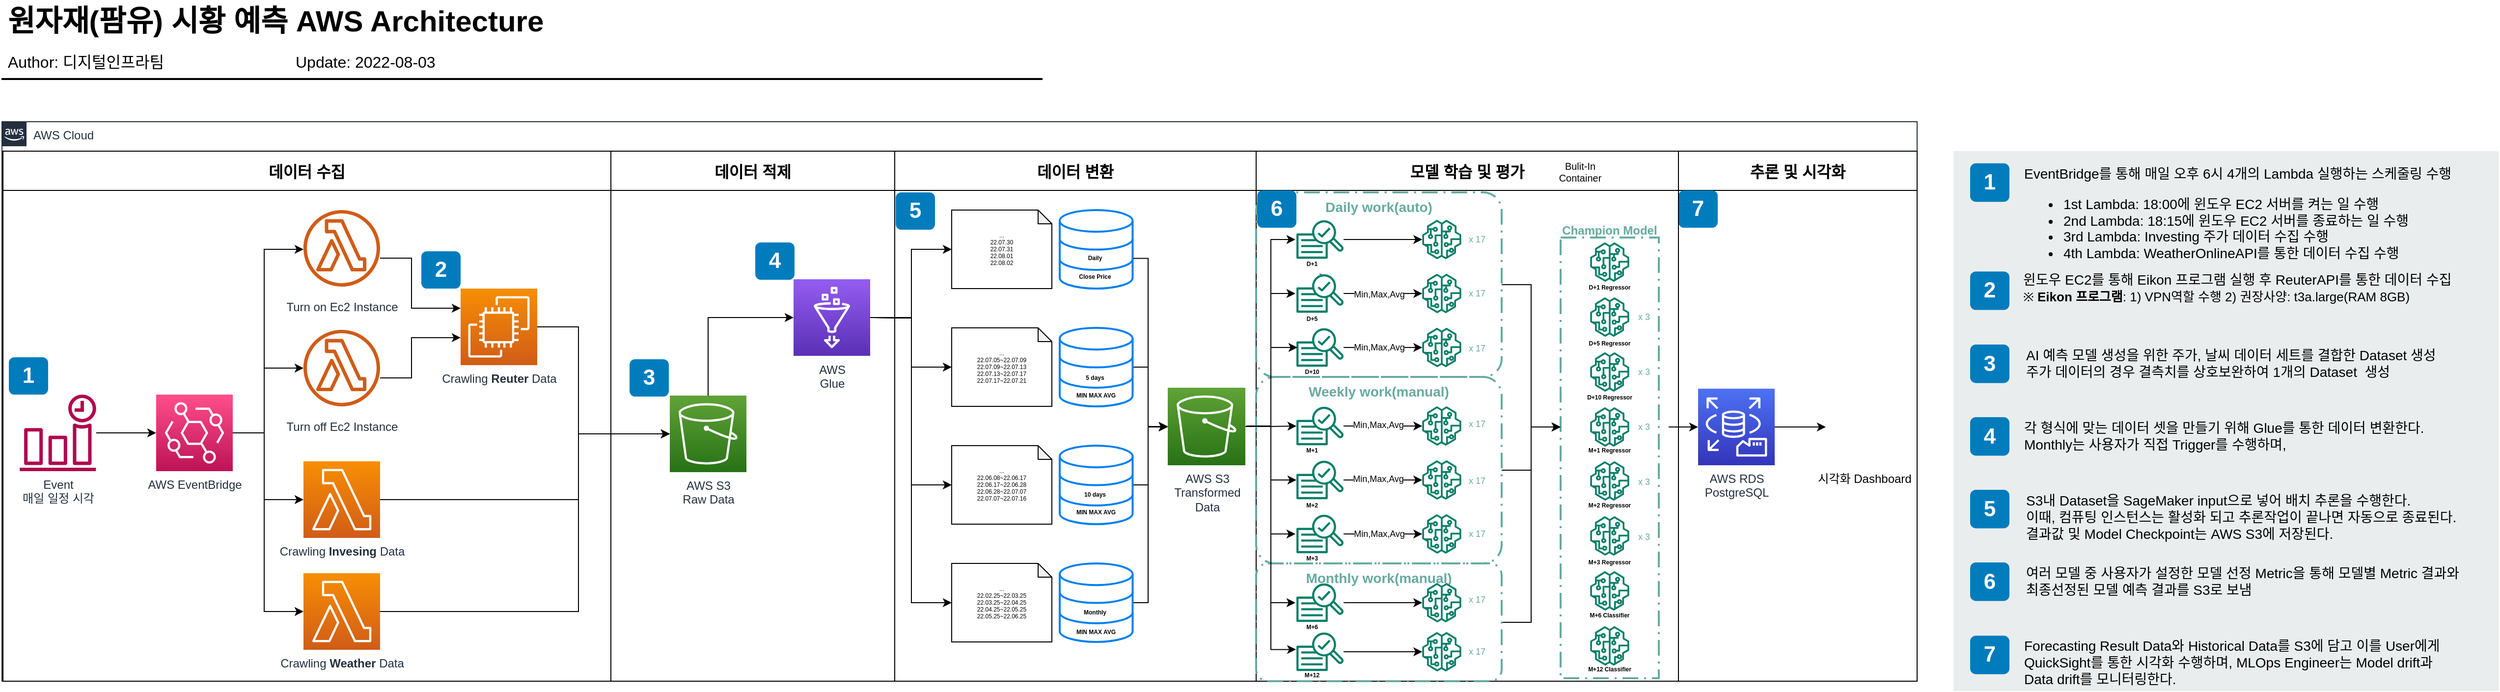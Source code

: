 <mxfile version="20.2.1" type="github" pages="3">
  <diagram id="Ht1M8jgEwFfnCIfOTk4-" name="As-Is">
    <mxGraphModel dx="2266" dy="1041" grid="1" gridSize="10" guides="1" tooltips="1" connect="1" arrows="1" fold="1" page="1" pageScale="1" pageWidth="1169" pageHeight="827" math="0" shadow="0">
      <root>
        <mxCell id="0" />
        <mxCell id="1" parent="0" />
        <mxCell id="-QjtrjUzRDEMRZ5MF8oH-47" value="원자재(팜유) 시황 예측 AWS Architecture" style="text;html=1;resizable=0;points=[];autosize=1;align=left;verticalAlign=top;spacingTop=-4;fontSize=30;fontStyle=1;labelBackgroundColor=none;" parent="1" vertex="1">
          <mxGeometry x="36.5" y="26.5" width="590" height="40" as="geometry" />
        </mxCell>
        <mxCell id="-QjtrjUzRDEMRZ5MF8oH-48" value="Author: 디지털인프라팀" style="text;html=1;resizable=0;points=[];autosize=1;align=left;verticalAlign=top;spacingTop=-4;fontSize=16;labelBackgroundColor=none;" parent="1" vertex="1">
          <mxGeometry x="36.5" y="76.5" width="190" height="30" as="geometry" />
        </mxCell>
        <mxCell id="SCVMTBWpLvtzJIhz15lM-1" value="" style="line;strokeWidth=2;html=1;fontSize=14;labelBackgroundColor=none;" parent="1" vertex="1">
          <mxGeometry x="32.5" y="101.5" width="1060" height="10" as="geometry" />
        </mxCell>
        <mxCell id="1dBTJliTiQG94aDny_BC-19" value="AWS Cloud" style="points=[[0,0],[0.25,0],[0.5,0],[0.75,0],[1,0],[1,0.25],[1,0.5],[1,0.75],[1,1],[0.75,1],[0.5,1],[0.25,1],[0,1],[0,0.75],[0,0.5],[0,0.25]];outlineConnect=0;gradientColor=none;html=1;whiteSpace=wrap;fontSize=12;fontStyle=0;shape=mxgraph.aws4.group;grIcon=mxgraph.aws4.group_aws_cloud_alt;strokeColor=#232F3E;fillColor=none;verticalAlign=top;align=left;spacingLeft=30;fontColor=#232F3E;dashed=0;labelBackgroundColor=none;container=1;pointerEvents=0;collapsible=0;recursiveResize=0;" parent="1" vertex="1">
          <mxGeometry x="33" y="150" width="1950" height="570" as="geometry" />
        </mxCell>
        <mxCell id="dCYjzD_zUEwOEs_KfjNQ-2" value="데이터 적제" style="swimlane;startSize=40;fontSize=16;" parent="1dBTJliTiQG94aDny_BC-19" vertex="1">
          <mxGeometry x="620" y="30" width="289" height="540" as="geometry">
            <mxRectangle x="731" y="30" width="120" height="30" as="alternateBounds" />
          </mxGeometry>
        </mxCell>
        <mxCell id="6hlHMrz7loX8VQzPJCg0-5" value="4" style="rounded=1;whiteSpace=wrap;html=1;fillColor=#007CBD;strokeColor=none;fontColor=#FFFFFF;fontStyle=1;fontSize=22;labelBackgroundColor=none;" parent="dCYjzD_zUEwOEs_KfjNQ-2" vertex="1">
          <mxGeometry x="147" y="93" width="40" height="38" as="geometry" />
        </mxCell>
        <mxCell id="6hlHMrz7loX8VQzPJCg0-10" style="edgeStyle=orthogonalEdgeStyle;rounded=0;orthogonalLoop=1;jettySize=auto;html=1;entryX=0;entryY=0.5;entryDx=0;entryDy=0;entryPerimeter=0;fontSize=16;" parent="dCYjzD_zUEwOEs_KfjNQ-2" source="1dBTJliTiQG94aDny_BC-4" edge="1">
          <mxGeometry relative="1" as="geometry">
            <Array as="points">
              <mxPoint x="99" y="169" />
            </Array>
            <mxPoint x="186" y="169.5" as="targetPoint" />
          </mxGeometry>
        </mxCell>
        <mxCell id="1dBTJliTiQG94aDny_BC-4" value="AWS S3&lt;br&gt;Raw Data" style="sketch=0;points=[[0,0,0],[0.25,0,0],[0.5,0,0],[0.75,0,0],[1,0,0],[0,1,0],[0.25,1,0],[0.5,1,0],[0.75,1,0],[1,1,0],[0,0.25,0],[0,0.5,0],[0,0.75,0],[1,0.25,0],[1,0.5,0],[1,0.75,0]];outlineConnect=0;fontColor=#232F3E;gradientColor=#60A337;gradientDirection=north;fillColor=#277116;strokeColor=#ffffff;dashed=0;verticalLabelPosition=bottom;verticalAlign=top;align=center;html=1;fontSize=12;fontStyle=0;aspect=fixed;shape=mxgraph.aws4.resourceIcon;resIcon=mxgraph.aws4.s3;" parent="dCYjzD_zUEwOEs_KfjNQ-2" vertex="1">
          <mxGeometry x="60" y="249" width="78" height="78" as="geometry" />
        </mxCell>
        <mxCell id="1dBTJliTiQG94aDny_BC-61" value="데이터 수집" style="swimlane;startSize=40;fontSize=16;" parent="1dBTJliTiQG94aDny_BC-19" vertex="1">
          <mxGeometry x="1" y="30" width="619" height="540" as="geometry">
            <mxRectangle x="-30" y="1060" width="120" height="30" as="alternateBounds" />
          </mxGeometry>
        </mxCell>
        <mxCell id="6hlHMrz7loX8VQzPJCg0-3" value="2" style="rounded=1;whiteSpace=wrap;html=1;fillColor=#007CBD;strokeColor=none;fontColor=#FFFFFF;fontStyle=1;fontSize=22;labelBackgroundColor=none;" parent="1dBTJliTiQG94aDny_BC-61" vertex="1">
          <mxGeometry x="426" y="102" width="40" height="38" as="geometry" />
        </mxCell>
        <mxCell id="CtUr043-NP_PtcqY4t4r-6" value="Crawling &lt;b&gt;Weather &lt;/b&gt;Data" style="sketch=0;points=[[0,0,0],[0.25,0,0],[0.5,0,0],[0.75,0,0],[1,0,0],[0,1,0],[0.25,1,0],[0.5,1,0],[0.75,1,0],[1,1,0],[0,0.25,0],[0,0.5,0],[0,0.75,0],[1,0.25,0],[1,0.5,0],[1,0.75,0]];outlineConnect=0;fontColor=#232F3E;gradientColor=#F78E04;gradientDirection=north;fillColor=#D05C17;strokeColor=#ffffff;dashed=0;verticalLabelPosition=bottom;verticalAlign=top;align=center;html=1;fontSize=12;fontStyle=0;aspect=fixed;shape=mxgraph.aws4.resourceIcon;resIcon=mxgraph.aws4.lambda;" parent="1dBTJliTiQG94aDny_BC-61" vertex="1">
          <mxGeometry x="306" y="430" width="78" height="78" as="geometry" />
        </mxCell>
        <mxCell id="CtUr043-NP_PtcqY4t4r-11" style="edgeStyle=orthogonalEdgeStyle;rounded=0;orthogonalLoop=1;jettySize=auto;html=1;entryX=0;entryY=0.5;entryDx=0;entryDy=0;entryPerimeter=0;fontSize=11;" parent="1dBTJliTiQG94aDny_BC-61" source="dCYjzD_zUEwOEs_KfjNQ-6" target="CtUr043-NP_PtcqY4t4r-5" edge="1">
          <mxGeometry relative="1" as="geometry">
            <Array as="points">
              <mxPoint x="266" y="287" />
              <mxPoint x="266" y="355" />
            </Array>
          </mxGeometry>
        </mxCell>
        <mxCell id="CtUr043-NP_PtcqY4t4r-12" style="edgeStyle=orthogonalEdgeStyle;rounded=0;orthogonalLoop=1;jettySize=auto;html=1;entryX=0;entryY=0.5;entryDx=0;entryDy=0;entryPerimeter=0;fontSize=11;" parent="1dBTJliTiQG94aDny_BC-61" source="dCYjzD_zUEwOEs_KfjNQ-6" target="CtUr043-NP_PtcqY4t4r-6" edge="1">
          <mxGeometry relative="1" as="geometry">
            <Array as="points">
              <mxPoint x="266" y="287" />
              <mxPoint x="266" y="469" />
            </Array>
          </mxGeometry>
        </mxCell>
        <mxCell id="dCYjzD_zUEwOEs_KfjNQ-6" value="AWS EventBridge" style="sketch=0;points=[[0,0,0],[0.25,0,0],[0.5,0,0],[0.75,0,0],[1,0,0],[0,1,0],[0.25,1,0],[0.5,1,0],[0.75,1,0],[1,1,0],[0,0.25,0],[0,0.5,0],[0,0.75,0],[1,0.25,0],[1,0.5,0],[1,0.75,0]];outlineConnect=0;fontColor=#232F3E;gradientColor=#FF4F8B;gradientDirection=north;fillColor=#BC1356;strokeColor=#ffffff;dashed=0;verticalLabelPosition=bottom;verticalAlign=top;align=center;html=1;fontSize=12;fontStyle=0;aspect=fixed;shape=mxgraph.aws4.resourceIcon;resIcon=mxgraph.aws4.eventbridge;" parent="1dBTJliTiQG94aDny_BC-61" vertex="1">
          <mxGeometry x="156" y="248" width="78" height="78" as="geometry" />
        </mxCell>
        <mxCell id="dCYjzD_zUEwOEs_KfjNQ-7" value="Turn on Ec2 Instance" style="outlineConnect=0;fontColor=#232F3E;gradientColor=none;fillColor=#D05C17;strokeColor=none;dashed=0;verticalLabelPosition=bottom;verticalAlign=top;align=center;html=1;fontSize=12;fontStyle=0;aspect=fixed;pointerEvents=1;shape=mxgraph.aws4.lambda_function;labelBackgroundColor=#ffffff;spacingTop=7;" parent="1dBTJliTiQG94aDny_BC-61" vertex="1">
          <mxGeometry x="306" y="60" width="78" height="78" as="geometry" />
        </mxCell>
        <mxCell id="dCYjzD_zUEwOEs_KfjNQ-8" style="edgeStyle=orthogonalEdgeStyle;rounded=0;orthogonalLoop=1;jettySize=auto;html=1;exitX=1;exitY=0.5;exitDx=0;exitDy=0;exitPerimeter=0;" parent="1dBTJliTiQG94aDny_BC-61" source="dCYjzD_zUEwOEs_KfjNQ-6" target="dCYjzD_zUEwOEs_KfjNQ-7" edge="1">
          <mxGeometry relative="1" as="geometry">
            <Array as="points">
              <mxPoint x="266" y="287" />
              <mxPoint x="266" y="100" />
            </Array>
          </mxGeometry>
        </mxCell>
        <mxCell id="dCYjzD_zUEwOEs_KfjNQ-9" style="edgeStyle=orthogonalEdgeStyle;rounded=0;orthogonalLoop=1;jettySize=auto;html=1;entryX=0;entryY=0.5;entryDx=0;entryDy=0;entryPerimeter=0;" parent="1dBTJliTiQG94aDny_BC-61" source="dCYjzD_zUEwOEs_KfjNQ-10" target="dCYjzD_zUEwOEs_KfjNQ-6" edge="1">
          <mxGeometry relative="1" as="geometry" />
        </mxCell>
        <mxCell id="dCYjzD_zUEwOEs_KfjNQ-10" value="Event&lt;br&gt;매일 일정 시각" style="sketch=0;outlineConnect=0;fontColor=#232F3E;gradientColor=none;fillColor=#B0084D;strokeColor=none;dashed=0;verticalLabelPosition=bottom;verticalAlign=top;align=center;html=1;fontSize=12;fontStyle=0;aspect=fixed;pointerEvents=1;shape=mxgraph.aws4.event_time_based;" parent="1dBTJliTiQG94aDny_BC-61" vertex="1">
          <mxGeometry x="17" y="248" width="78" height="78" as="geometry" />
        </mxCell>
        <mxCell id="dCYjzD_zUEwOEs_KfjNQ-11" value="Turn off Ec2 Instance" style="outlineConnect=0;fontColor=#232F3E;gradientColor=none;fillColor=#D05C17;strokeColor=none;dashed=0;verticalLabelPosition=bottom;verticalAlign=top;align=center;html=1;fontSize=12;fontStyle=0;aspect=fixed;pointerEvents=1;shape=mxgraph.aws4.lambda_function;labelBackgroundColor=#ffffff;spacingTop=7;" parent="1dBTJliTiQG94aDny_BC-61" vertex="1">
          <mxGeometry x="306" y="182" width="78" height="78" as="geometry" />
        </mxCell>
        <mxCell id="dCYjzD_zUEwOEs_KfjNQ-12" style="edgeStyle=orthogonalEdgeStyle;rounded=0;orthogonalLoop=1;jettySize=auto;html=1;" parent="1dBTJliTiQG94aDny_BC-61" source="dCYjzD_zUEwOEs_KfjNQ-6" target="dCYjzD_zUEwOEs_KfjNQ-11" edge="1">
          <mxGeometry relative="1" as="geometry">
            <Array as="points">
              <mxPoint x="266" y="287" />
              <mxPoint x="266" y="221" />
            </Array>
          </mxGeometry>
        </mxCell>
        <mxCell id="dCYjzD_zUEwOEs_KfjNQ-17" style="edgeStyle=orthogonalEdgeStyle;rounded=0;orthogonalLoop=1;jettySize=auto;html=1;" parent="1dBTJliTiQG94aDny_BC-61" source="dCYjzD_zUEwOEs_KfjNQ-7" edge="1">
          <mxGeometry relative="1" as="geometry">
            <mxPoint x="466" y="160.026" as="targetPoint" />
            <Array as="points">
              <mxPoint x="416" y="109" />
              <mxPoint x="416" y="160" />
            </Array>
          </mxGeometry>
        </mxCell>
        <mxCell id="dCYjzD_zUEwOEs_KfjNQ-18" style="edgeStyle=orthogonalEdgeStyle;rounded=0;orthogonalLoop=1;jettySize=auto;html=1;" parent="1dBTJliTiQG94aDny_BC-61" source="dCYjzD_zUEwOEs_KfjNQ-11" edge="1">
          <mxGeometry relative="1" as="geometry">
            <mxPoint x="466" y="190.026" as="targetPoint" />
            <Array as="points">
              <mxPoint x="416" y="231" />
              <mxPoint x="416" y="190" />
            </Array>
          </mxGeometry>
        </mxCell>
        <mxCell id="6hlHMrz7loX8VQzPJCg0-2" value="1" style="rounded=1;whiteSpace=wrap;html=1;fillColor=#007CBD;strokeColor=none;fontColor=#FFFFFF;fontStyle=1;fontSize=22;labelBackgroundColor=none;" parent="1dBTJliTiQG94aDny_BC-61" vertex="1">
          <mxGeometry x="6" y="210" width="40" height="38" as="geometry" />
        </mxCell>
        <mxCell id="6hlHMrz7loX8VQzPJCg0-4" value="3" style="rounded=1;whiteSpace=wrap;html=1;fillColor=#007CBD;strokeColor=none;fontColor=#FFFFFF;fontStyle=1;fontSize=22;labelBackgroundColor=none;" parent="1dBTJliTiQG94aDny_BC-61" vertex="1">
          <mxGeometry x="638" y="212" width="40" height="38" as="geometry" />
        </mxCell>
        <mxCell id="CtUr043-NP_PtcqY4t4r-5" value="Crawling &lt;b&gt;Invesing &lt;/b&gt;Data" style="sketch=0;points=[[0,0,0],[0.25,0,0],[0.5,0,0],[0.75,0,0],[1,0,0],[0,1,0],[0.25,1,0],[0.5,1,0],[0.75,1,0],[1,1,0],[0,0.25,0],[0,0.5,0],[0,0.75,0],[1,0.25,0],[1,0.5,0],[1,0.75,0]];outlineConnect=0;fontColor=#232F3E;gradientColor=#F78E04;gradientDirection=north;fillColor=#D05C17;strokeColor=#ffffff;dashed=0;verticalLabelPosition=bottom;verticalAlign=top;align=center;html=1;fontSize=12;fontStyle=0;aspect=fixed;shape=mxgraph.aws4.resourceIcon;resIcon=mxgraph.aws4.lambda;" parent="1dBTJliTiQG94aDny_BC-61" vertex="1">
          <mxGeometry x="306" y="316" width="78" height="78" as="geometry" />
        </mxCell>
        <mxCell id="CtUr043-NP_PtcqY4t4r-4" value="Crawling &lt;b&gt;Reuter &lt;/b&gt;Data" style="sketch=0;points=[[0,0,0],[0.25,0,0],[0.5,0,0],[0.75,0,0],[1,0,0],[0,1,0],[0.25,1,0],[0.5,1,0],[0.75,1,0],[1,1,0],[0,0.25,0],[0,0.5,0],[0,0.75,0],[1,0.25,0],[1,0.5,0],[1,0.75,0]];outlineConnect=0;fontColor=#232F3E;gradientColor=#F78E04;gradientDirection=north;fillColor=#D05C17;strokeColor=#ffffff;dashed=0;verticalLabelPosition=bottom;verticalAlign=top;align=center;html=1;fontSize=12;fontStyle=0;aspect=fixed;shape=mxgraph.aws4.resourceIcon;resIcon=mxgraph.aws4.ec2;" parent="1dBTJliTiQG94aDny_BC-61" vertex="1">
          <mxGeometry x="466" y="140" width="78" height="78" as="geometry" />
        </mxCell>
        <mxCell id="dCYjzD_zUEwOEs_KfjNQ-34" value="추론 및 시각화" style="swimlane;startSize=40;fontSize=16;align=center;verticalAlign=middle;" parent="1dBTJliTiQG94aDny_BC-19" vertex="1">
          <mxGeometry x="1707" y="30" width="243" height="540" as="geometry">
            <mxRectangle x="731" y="30" width="120" height="30" as="alternateBounds" />
          </mxGeometry>
        </mxCell>
        <mxCell id="FTdMu0rv-jqPg10kDiAU-153" value="7" style="rounded=1;whiteSpace=wrap;html=1;fillColor=#007CBD;strokeColor=none;fontColor=#FFFFFF;fontStyle=1;fontSize=22;labelBackgroundColor=none;" parent="dCYjzD_zUEwOEs_KfjNQ-34" vertex="1">
          <mxGeometry y="40" width="40" height="38" as="geometry" />
        </mxCell>
        <mxCell id="pEg31mfBv90CwenNYa6Y-22" value="" style="group" vertex="1" connectable="0" parent="dCYjzD_zUEwOEs_KfjNQ-34">
          <mxGeometry x="-135" y="67" width="130" height="470" as="geometry" />
        </mxCell>
        <mxCell id="SOORIEfSWFdYIwNkLnd--11" value="&lt;span style=&quot;color: rgb(103, 171, 159); font-family: Helvetica; font-size: 12px; font-style: normal; font-variant-ligatures: normal; font-variant-caps: normal; font-weight: 700; letter-spacing: normal; orphans: 2; text-indent: 0px; text-transform: none; widows: 2; word-spacing: 0px; -webkit-text-stroke-width: 0px; background-color: rgb(248, 249, 250); text-decoration-thickness: initial; text-decoration-style: initial; text-decoration-color: initial; float: none; display: inline !important;&quot;&gt;Champion Model&lt;/span&gt;" style="text;whiteSpace=wrap;html=1;align=center;verticalAlign=middle;fillColor=none;" parent="pEg31mfBv90CwenNYa6Y-22" vertex="1">
          <mxGeometry y="-6" width="130" height="40" as="geometry" />
        </mxCell>
        <mxCell id="pEg31mfBv90CwenNYa6Y-21" value="" style="group" vertex="1" connectable="0" parent="pEg31mfBv90CwenNYa6Y-22">
          <mxGeometry x="15" y="21" width="110" height="449" as="geometry" />
        </mxCell>
        <mxCell id="FTdMu0rv-jqPg10kDiAU-158" value="" style="sketch=0;outlineConnect=0;fontColor=#232F3E;gradientColor=none;fillColor=#067F68;strokeColor=none;dashed=0;verticalLabelPosition=bottom;verticalAlign=top;align=center;html=1;fontSize=12;fontStyle=0;aspect=fixed;pointerEvents=1;shape=mxgraph.aws4.sagemaker_model;labelBackgroundColor=none;fontFamily=Helvetica;" parent="pEg31mfBv90CwenNYa6Y-21" vertex="1">
          <mxGeometry x="30" y="5" width="40" height="40" as="geometry" />
        </mxCell>
        <mxCell id="FTdMu0rv-jqPg10kDiAU-159" value="" style="sketch=0;outlineConnect=0;fontColor=#232F3E;gradientColor=none;fillColor=#067F68;strokeColor=none;dashed=0;verticalLabelPosition=bottom;verticalAlign=top;align=center;html=1;fontSize=12;fontStyle=0;aspect=fixed;pointerEvents=1;shape=mxgraph.aws4.sagemaker_model;labelBackgroundColor=none;fontFamily=Helvetica;" parent="pEg31mfBv90CwenNYa6Y-21" vertex="1">
          <mxGeometry x="30" y="61" width="40" height="40" as="geometry" />
        </mxCell>
        <mxCell id="FTdMu0rv-jqPg10kDiAU-160" value="" style="sketch=0;outlineConnect=0;fontColor=#232F3E;gradientColor=none;fillColor=#067F68;strokeColor=none;dashed=0;verticalLabelPosition=bottom;verticalAlign=top;align=center;html=1;fontSize=12;fontStyle=0;aspect=fixed;pointerEvents=1;shape=mxgraph.aws4.sagemaker_model;labelBackgroundColor=none;fontFamily=Helvetica;" parent="pEg31mfBv90CwenNYa6Y-21" vertex="1">
          <mxGeometry x="30" y="117" width="40" height="40" as="geometry" />
        </mxCell>
        <mxCell id="FTdMu0rv-jqPg10kDiAU-161" value="" style="sketch=0;outlineConnect=0;fontColor=#232F3E;gradientColor=none;fillColor=#067F68;strokeColor=none;dashed=0;verticalLabelPosition=bottom;verticalAlign=top;align=center;html=1;fontSize=12;fontStyle=0;aspect=fixed;pointerEvents=1;shape=mxgraph.aws4.sagemaker_model;labelBackgroundColor=none;fontFamily=Helvetica;" parent="pEg31mfBv90CwenNYa6Y-21" vertex="1">
          <mxGeometry x="30" y="173" width="40" height="40" as="geometry" />
        </mxCell>
        <mxCell id="FTdMu0rv-jqPg10kDiAU-162" value="" style="sketch=0;outlineConnect=0;fontColor=#232F3E;gradientColor=none;fillColor=#067F68;strokeColor=none;dashed=0;verticalLabelPosition=bottom;verticalAlign=top;align=center;html=1;fontSize=12;fontStyle=0;aspect=fixed;pointerEvents=1;shape=mxgraph.aws4.sagemaker_model;labelBackgroundColor=none;fontFamily=Helvetica;" parent="pEg31mfBv90CwenNYa6Y-21" vertex="1">
          <mxGeometry x="30" y="228" width="40" height="40" as="geometry" />
        </mxCell>
        <mxCell id="FTdMu0rv-jqPg10kDiAU-163" value="" style="sketch=0;outlineConnect=0;fontColor=#232F3E;gradientColor=none;fillColor=#067F68;strokeColor=none;dashed=0;verticalLabelPosition=bottom;verticalAlign=top;align=center;html=1;fontSize=12;fontStyle=0;aspect=fixed;pointerEvents=1;shape=mxgraph.aws4.sagemaker_model;labelBackgroundColor=none;fontFamily=Helvetica;" parent="pEg31mfBv90CwenNYa6Y-21" vertex="1">
          <mxGeometry x="30" y="284" width="40" height="40" as="geometry" />
        </mxCell>
        <mxCell id="FTdMu0rv-jqPg10kDiAU-164" value="" style="sketch=0;outlineConnect=0;fontColor=#232F3E;gradientColor=none;fillColor=#067F68;strokeColor=none;dashed=0;verticalLabelPosition=bottom;verticalAlign=top;align=center;html=1;fontSize=12;fontStyle=0;aspect=fixed;pointerEvents=1;shape=mxgraph.aws4.sagemaker_model;labelBackgroundColor=none;fontFamily=Helvetica;" parent="pEg31mfBv90CwenNYa6Y-21" vertex="1">
          <mxGeometry x="30" y="340" width="40" height="40" as="geometry" />
        </mxCell>
        <mxCell id="FTdMu0rv-jqPg10kDiAU-165" value="" style="sketch=0;outlineConnect=0;fontColor=#232F3E;gradientColor=none;fillColor=#067F68;strokeColor=none;dashed=0;verticalLabelPosition=bottom;verticalAlign=top;align=center;html=1;fontSize=12;fontStyle=0;aspect=fixed;pointerEvents=1;shape=mxgraph.aws4.sagemaker_model;labelBackgroundColor=none;fontFamily=Helvetica;" parent="pEg31mfBv90CwenNYa6Y-21" vertex="1">
          <mxGeometry x="30" y="396" width="40" height="40" as="geometry" />
        </mxCell>
        <mxCell id="FTdMu0rv-jqPg10kDiAU-175" value="" style="rounded=1;arcSize=0;dashed=1;fillColor=none;gradientColor=none;dashPattern=8 3 1 3;strokeWidth=2;labelBackgroundColor=none;fontFamily=Helvetica;fontSize=12;verticalAlign=top;align=center;strokeColor=#67AB9F;fontColor=#67AB9F;fontStyle=1" parent="pEg31mfBv90CwenNYa6Y-21" vertex="1">
          <mxGeometry width="100" height="449" as="geometry" />
        </mxCell>
        <mxCell id="SOORIEfSWFdYIwNkLnd--4" value="D+1 Regressor" style="text;html=1;strokeColor=none;fillColor=none;align=center;verticalAlign=middle;whiteSpace=wrap;rounded=0;fontStyle=1;fontSize=6;fontFamily=Helvetica;" parent="pEg31mfBv90CwenNYa6Y-21" vertex="1">
          <mxGeometry x="10" y="36" width="80" height="30" as="geometry" />
        </mxCell>
        <mxCell id="SOORIEfSWFdYIwNkLnd--5" value="D+5 Regressor" style="text;html=1;strokeColor=none;fillColor=none;align=center;verticalAlign=middle;whiteSpace=wrap;rounded=0;fontStyle=1;fontSize=6;fontFamily=Helvetica;" parent="pEg31mfBv90CwenNYa6Y-21" vertex="1">
          <mxGeometry x="10" y="93" width="80" height="30" as="geometry" />
        </mxCell>
        <mxCell id="SOORIEfSWFdYIwNkLnd--6" value="D+10 Regressor" style="text;html=1;strokeColor=none;fillColor=none;align=center;verticalAlign=middle;whiteSpace=wrap;rounded=0;fontStyle=1;fontSize=6;fontFamily=Helvetica;" parent="pEg31mfBv90CwenNYa6Y-21" vertex="1">
          <mxGeometry x="10" y="148" width="80" height="30" as="geometry" />
        </mxCell>
        <mxCell id="SOORIEfSWFdYIwNkLnd--7" value="M+1 Regressor" style="text;html=1;strokeColor=none;fillColor=none;align=center;verticalAlign=middle;whiteSpace=wrap;rounded=0;fontStyle=1;fontSize=6;fontFamily=Helvetica;" parent="pEg31mfBv90CwenNYa6Y-21" vertex="1">
          <mxGeometry x="10" y="202" width="80" height="30" as="geometry" />
        </mxCell>
        <mxCell id="SOORIEfSWFdYIwNkLnd--8" value="M+2 Regressor" style="text;html=1;strokeColor=none;fillColor=none;align=center;verticalAlign=middle;whiteSpace=wrap;rounded=0;fontStyle=1;fontSize=6;fontFamily=Helvetica;" parent="pEg31mfBv90CwenNYa6Y-21" vertex="1">
          <mxGeometry x="10" y="258" width="80" height="30" as="geometry" />
        </mxCell>
        <mxCell id="SOORIEfSWFdYIwNkLnd--9" value="M+3 Regressor" style="text;html=1;strokeColor=none;fillColor=none;align=center;verticalAlign=middle;whiteSpace=wrap;rounded=0;fontStyle=1;fontSize=6;fontFamily=Helvetica;" parent="pEg31mfBv90CwenNYa6Y-21" vertex="1">
          <mxGeometry x="10" y="316" width="80" height="30" as="geometry" />
        </mxCell>
        <mxCell id="SOORIEfSWFdYIwNkLnd--10" value="M+6 Classifier" style="text;html=1;strokeColor=none;fillColor=none;align=center;verticalAlign=middle;whiteSpace=wrap;rounded=0;fontStyle=1;fontSize=6;fontFamily=Helvetica;" parent="pEg31mfBv90CwenNYa6Y-21" vertex="1">
          <mxGeometry x="10" y="370" width="80" height="30" as="geometry" />
        </mxCell>
        <mxCell id="pEg31mfBv90CwenNYa6Y-16" value="x 3" style="text;html=1;strokeColor=none;fillColor=none;align=center;verticalAlign=middle;whiteSpace=wrap;rounded=0;labelBackgroundColor=none;fontFamily=Helvetica;fontSize=9;fontColor=#67AB9F;" vertex="1" parent="pEg31mfBv90CwenNYa6Y-21">
          <mxGeometry x="60" y="122" width="50" height="30" as="geometry" />
        </mxCell>
        <mxCell id="pEg31mfBv90CwenNYa6Y-17" value="x 3" style="text;html=1;strokeColor=none;fillColor=none;align=center;verticalAlign=middle;whiteSpace=wrap;rounded=0;labelBackgroundColor=none;fontFamily=Helvetica;fontSize=9;fontColor=#67AB9F;" vertex="1" parent="pEg31mfBv90CwenNYa6Y-21">
          <mxGeometry x="60" y="66" width="50" height="30" as="geometry" />
        </mxCell>
        <mxCell id="pEg31mfBv90CwenNYa6Y-18" value="x 3" style="text;html=1;strokeColor=none;fillColor=none;align=center;verticalAlign=middle;whiteSpace=wrap;rounded=0;labelBackgroundColor=none;fontFamily=Helvetica;fontSize=9;fontColor=#67AB9F;" vertex="1" parent="pEg31mfBv90CwenNYa6Y-21">
          <mxGeometry x="60" y="178" width="50" height="30" as="geometry" />
        </mxCell>
        <mxCell id="pEg31mfBv90CwenNYa6Y-19" value="x 3" style="text;html=1;strokeColor=none;fillColor=none;align=center;verticalAlign=middle;whiteSpace=wrap;rounded=0;labelBackgroundColor=none;fontFamily=Helvetica;fontSize=9;fontColor=#67AB9F;" vertex="1" parent="pEg31mfBv90CwenNYa6Y-21">
          <mxGeometry x="60" y="234" width="50" height="30" as="geometry" />
        </mxCell>
        <mxCell id="pEg31mfBv90CwenNYa6Y-20" value="x 3" style="text;html=1;strokeColor=none;fillColor=none;align=center;verticalAlign=middle;whiteSpace=wrap;rounded=0;labelBackgroundColor=none;fontFamily=Helvetica;fontSize=9;fontColor=#67AB9F;" vertex="1" parent="pEg31mfBv90CwenNYa6Y-21">
          <mxGeometry x="60" y="290" width="50" height="30" as="geometry" />
        </mxCell>
        <mxCell id="SOORIEfSWFdYIwNkLnd--12" value="M+12 Classifier" style="text;html=1;strokeColor=none;fillColor=none;align=center;verticalAlign=middle;whiteSpace=wrap;rounded=0;fontStyle=1;fontSize=6;fontFamily=Helvetica;" parent="pEg31mfBv90CwenNYa6Y-21" vertex="1">
          <mxGeometry x="10" y="425" width="80" height="30" as="geometry" />
        </mxCell>
        <mxCell id="pEg31mfBv90CwenNYa6Y-23" style="edgeStyle=orthogonalEdgeStyle;rounded=0;orthogonalLoop=1;jettySize=auto;html=1;entryX=0;entryY=0.5;entryDx=0;entryDy=0;fontSize=9;" edge="1" parent="dCYjzD_zUEwOEs_KfjNQ-34" source="pEg31mfBv90CwenNYa6Y-13" target="pEg31mfBv90CwenNYa6Y-12">
          <mxGeometry relative="1" as="geometry" />
        </mxCell>
        <mxCell id="pEg31mfBv90CwenNYa6Y-13" value="AWS RDS&lt;br&gt;PostgreSQL" style="sketch=0;points=[[0,0,0],[0.25,0,0],[0.5,0,0],[0.75,0,0],[1,0,0],[0,1,0],[0.25,1,0],[0.5,1,0],[0.75,1,0],[1,1,0],[0,0.25,0],[0,0.5,0],[0,0.75,0],[1,0.25,0],[1,0.5,0],[1,0.75,0]];outlineConnect=0;fontColor=#232F3E;gradientColor=#4D72F3;gradientDirection=north;fillColor=#3334B9;strokeColor=#ffffff;dashed=0;verticalLabelPosition=bottom;verticalAlign=top;align=center;html=1;fontSize=12;fontStyle=0;aspect=fixed;shape=mxgraph.aws4.resourceIcon;resIcon=mxgraph.aws4.rds_on_vmware;" vertex="1" parent="dCYjzD_zUEwOEs_KfjNQ-34">
          <mxGeometry x="20" y="242" width="78" height="78" as="geometry" />
        </mxCell>
        <mxCell id="pEg31mfBv90CwenNYa6Y-12" value="시각화 Dashboard" style="shape=image;verticalLabelPosition=bottom;labelBackgroundColor=default;verticalAlign=top;aspect=fixed;imageAspect=0;image=https://images.velog.io/images/kjh950330/post/56a53a0f-0676-43c5-99b4-67d0e8b67dd2/JSP%EC%8D%B8%EB%84%A4%EC%9D%BC.png;clipPath=inset(0.63% 24.33% 1.27% 23% round 17%);" vertex="1" parent="dCYjzD_zUEwOEs_KfjNQ-34">
          <mxGeometry x="150" y="242" width="79.51" height="78" as="geometry" />
        </mxCell>
        <mxCell id="pEg31mfBv90CwenNYa6Y-25" style="edgeStyle=orthogonalEdgeStyle;rounded=0;orthogonalLoop=1;jettySize=auto;html=1;fontSize=9;" edge="1" parent="dCYjzD_zUEwOEs_KfjNQ-34" source="pEg31mfBv90CwenNYa6Y-18" target="pEg31mfBv90CwenNYa6Y-13">
          <mxGeometry relative="1" as="geometry" />
        </mxCell>
        <mxCell id="CtUr043-NP_PtcqY4t4r-14" style="edgeStyle=orthogonalEdgeStyle;rounded=0;orthogonalLoop=1;jettySize=auto;html=1;entryX=0;entryY=0.5;entryDx=0;entryDy=0;entryPerimeter=0;fontSize=11;" parent="1dBTJliTiQG94aDny_BC-19" source="CtUr043-NP_PtcqY4t4r-5" target="1dBTJliTiQG94aDny_BC-4" edge="1">
          <mxGeometry relative="1" as="geometry">
            <Array as="points">
              <mxPoint x="587" y="385" />
              <mxPoint x="587" y="318" />
            </Array>
          </mxGeometry>
        </mxCell>
        <mxCell id="CtUr043-NP_PtcqY4t4r-15" style="edgeStyle=orthogonalEdgeStyle;rounded=0;orthogonalLoop=1;jettySize=auto;html=1;entryX=0;entryY=0.5;entryDx=0;entryDy=0;entryPerimeter=0;fontSize=11;" parent="1dBTJliTiQG94aDny_BC-19" source="CtUr043-NP_PtcqY4t4r-6" target="1dBTJliTiQG94aDny_BC-4" edge="1">
          <mxGeometry relative="1" as="geometry">
            <Array as="points">
              <mxPoint x="587" y="499" />
              <mxPoint x="587" y="318" />
            </Array>
          </mxGeometry>
        </mxCell>
        <mxCell id="CtUr043-NP_PtcqY4t4r-18" style="edgeStyle=orthogonalEdgeStyle;rounded=0;orthogonalLoop=1;jettySize=auto;html=1;entryX=0;entryY=0.5;entryDx=0;entryDy=0;entryPerimeter=0;fontSize=11;" parent="1dBTJliTiQG94aDny_BC-19" source="CtUr043-NP_PtcqY4t4r-4" target="1dBTJliTiQG94aDny_BC-4" edge="1">
          <mxGeometry relative="1" as="geometry">
            <Array as="points">
              <mxPoint x="587" y="209" />
              <mxPoint x="587" y="318" />
            </Array>
          </mxGeometry>
        </mxCell>
        <mxCell id="FTdMu0rv-jqPg10kDiAU-1" value="데이터 변환" style="swimlane;startSize=40;fontSize=16;" parent="1dBTJliTiQG94aDny_BC-19" vertex="1">
          <mxGeometry x="909" y="30" width="368" height="540" as="geometry">
            <mxRectangle x="731" y="30" width="120" height="30" as="alternateBounds" />
          </mxGeometry>
        </mxCell>
        <mxCell id="FTdMu0rv-jqPg10kDiAU-53" value="" style="html=1;verticalLabelPosition=bottom;align=center;labelBackgroundColor=#ffffff;verticalAlign=top;strokeWidth=2;strokeColor=#0080F0;shadow=0;dashed=0;shape=mxgraph.ios7.icons.data;" parent="FTdMu0rv-jqPg10kDiAU-1" vertex="1">
          <mxGeometry x="168" y="60" width="74.23" height="80" as="geometry" />
        </mxCell>
        <mxCell id="FTdMu0rv-jqPg10kDiAU-27" value="...&lt;br style=&quot;font-size: 6px;&quot;&gt;22.07.30&lt;br&gt;22.07.31&lt;br&gt;22.08.01&lt;br style=&quot;font-size: 6px;&quot;&gt;22.08.02" style="shape=note;whiteSpace=wrap;html=1;backgroundOutline=1;darkOpacity=0.05;fontSize=6;size=14;" parent="FTdMu0rv-jqPg10kDiAU-1" vertex="1">
          <mxGeometry x="58" y="60" width="102" height="80" as="geometry" />
        </mxCell>
        <mxCell id="FTdMu0rv-jqPg10kDiAU-136" style="edgeStyle=orthogonalEdgeStyle;rounded=0;orthogonalLoop=1;jettySize=auto;html=1;entryX=0;entryY=0.5;entryDx=0;entryDy=0;entryPerimeter=0;fontFamily=Helvetica;fontSize=9;fontColor=#67AB9F;exitX=1.01;exitY=0.615;exitDx=0;exitDy=0;exitPerimeter=0;" parent="FTdMu0rv-jqPg10kDiAU-1" source="FTdMu0rv-jqPg10kDiAU-53" target="1dBTJliTiQG94aDny_BC-58" edge="1">
          <mxGeometry relative="1" as="geometry">
            <Array as="points">
              <mxPoint x="258" y="109" />
              <mxPoint x="258" y="280" />
            </Array>
            <mxPoint x="248" y="110" as="sourcePoint" />
          </mxGeometry>
        </mxCell>
        <mxCell id="FTdMu0rv-jqPg10kDiAU-52" value="Daily" style="text;html=1;strokeColor=none;fillColor=none;align=center;verticalAlign=middle;whiteSpace=wrap;rounded=0;fontStyle=1;fontSize=6;fontFamily=Helvetica;" parent="FTdMu0rv-jqPg10kDiAU-1" vertex="1">
          <mxGeometry x="174.12" y="94" width="60" height="30" as="geometry" />
        </mxCell>
        <mxCell id="FTdMu0rv-jqPg10kDiAU-58" value="Monthly" style="text;html=1;strokeColor=none;fillColor=none;align=center;verticalAlign=middle;whiteSpace=wrap;rounded=0;fontStyle=1;fontSize=6;fontFamily=Helvetica;" parent="FTdMu0rv-jqPg10kDiAU-1" vertex="1">
          <mxGeometry x="175.12" y="215" width="60" height="30" as="geometry" />
        </mxCell>
        <mxCell id="FTdMu0rv-jqPg10kDiAU-137" style="edgeStyle=orthogonalEdgeStyle;rounded=0;orthogonalLoop=1;jettySize=auto;html=1;entryX=0;entryY=0.5;entryDx=0;entryDy=0;entryPerimeter=0;fontFamily=Helvetica;fontSize=9;fontColor=#67AB9F;" parent="FTdMu0rv-jqPg10kDiAU-1" source="FTdMu0rv-jqPg10kDiAU-59" target="1dBTJliTiQG94aDny_BC-58" edge="1">
          <mxGeometry relative="1" as="geometry">
            <Array as="points">
              <mxPoint x="258" y="220" />
              <mxPoint x="258" y="280" />
            </Array>
          </mxGeometry>
        </mxCell>
        <mxCell id="FTdMu0rv-jqPg10kDiAU-59" value="" style="html=1;verticalLabelPosition=bottom;align=center;labelBackgroundColor=#ffffff;verticalAlign=top;strokeWidth=2;strokeColor=#0080F0;shadow=0;dashed=0;shape=mxgraph.ios7.icons.data;" parent="FTdMu0rv-jqPg10kDiAU-1" vertex="1">
          <mxGeometry x="168" y="180" width="74.23" height="80" as="geometry" />
        </mxCell>
        <mxCell id="FTdMu0rv-jqPg10kDiAU-60" value="Monthly" style="text;html=1;strokeColor=none;fillColor=none;align=center;verticalAlign=middle;whiteSpace=wrap;rounded=0;fontStyle=1;fontSize=6;fontFamily=Helvetica;" parent="FTdMu0rv-jqPg10kDiAU-1" vertex="1">
          <mxGeometry x="175.12" y="335" width="60" height="30" as="geometry" />
        </mxCell>
        <mxCell id="FTdMu0rv-jqPg10kDiAU-138" style="edgeStyle=orthogonalEdgeStyle;rounded=0;orthogonalLoop=1;jettySize=auto;html=1;fontFamily=Helvetica;fontSize=9;fontColor=#67AB9F;" parent="FTdMu0rv-jqPg10kDiAU-1" source="FTdMu0rv-jqPg10kDiAU-61" target="1dBTJliTiQG94aDny_BC-58" edge="1">
          <mxGeometry relative="1" as="geometry">
            <Array as="points">
              <mxPoint x="258" y="340" />
              <mxPoint x="258" y="281" />
            </Array>
          </mxGeometry>
        </mxCell>
        <mxCell id="FTdMu0rv-jqPg10kDiAU-61" value="" style="html=1;verticalLabelPosition=bottom;align=center;labelBackgroundColor=#ffffff;verticalAlign=top;strokeWidth=2;strokeColor=#0080F0;shadow=0;dashed=0;shape=mxgraph.ios7.icons.data;" parent="FTdMu0rv-jqPg10kDiAU-1" vertex="1">
          <mxGeometry x="168" y="300" width="74.23" height="80" as="geometry" />
        </mxCell>
        <mxCell id="FTdMu0rv-jqPg10kDiAU-62" value="Monthly" style="text;html=1;strokeColor=none;fillColor=none;align=center;verticalAlign=middle;whiteSpace=wrap;rounded=0;fontStyle=1;fontSize=6;fontFamily=Helvetica;" parent="FTdMu0rv-jqPg10kDiAU-1" vertex="1">
          <mxGeometry x="175.12" y="455" width="60" height="30" as="geometry" />
        </mxCell>
        <mxCell id="FTdMu0rv-jqPg10kDiAU-140" style="edgeStyle=orthogonalEdgeStyle;rounded=0;orthogonalLoop=1;jettySize=auto;html=1;entryX=0;entryY=0.5;entryDx=0;entryDy=0;entryPerimeter=0;fontFamily=Helvetica;fontSize=9;fontColor=#67AB9F;" parent="FTdMu0rv-jqPg10kDiAU-1" source="FTdMu0rv-jqPg10kDiAU-63" target="1dBTJliTiQG94aDny_BC-58" edge="1">
          <mxGeometry relative="1" as="geometry">
            <Array as="points">
              <mxPoint x="258" y="460" />
              <mxPoint x="258" y="280" />
            </Array>
          </mxGeometry>
        </mxCell>
        <mxCell id="FTdMu0rv-jqPg10kDiAU-63" value="" style="html=1;verticalLabelPosition=bottom;align=center;labelBackgroundColor=#ffffff;verticalAlign=top;strokeWidth=2;strokeColor=#0080F0;shadow=0;dashed=0;shape=mxgraph.ios7.icons.data;" parent="FTdMu0rv-jqPg10kDiAU-1" vertex="1">
          <mxGeometry x="168" y="420" width="74.23" height="80" as="geometry" />
        </mxCell>
        <mxCell id="FTdMu0rv-jqPg10kDiAU-64" value="...&lt;br&gt;22.07.05~22.07.09&lt;br&gt;22.07.09~22.07.13&lt;br&gt;22.07.13~22.07.17&lt;br&gt;22.07.17~22.07.21" style="shape=note;whiteSpace=wrap;html=1;backgroundOutline=1;darkOpacity=0.05;fontSize=6;size=14;" parent="FTdMu0rv-jqPg10kDiAU-1" vertex="1">
          <mxGeometry x="58" y="180" width="102" height="80" as="geometry" />
        </mxCell>
        <mxCell id="FTdMu0rv-jqPg10kDiAU-65" value="...&lt;br&gt;22.06.08~22.06.17&lt;br&gt;22.06.17~22.06.28&lt;br&gt;22.06.28~22.07.07&lt;br&gt;22.07.07~22.07.16" style="shape=note;whiteSpace=wrap;html=1;backgroundOutline=1;darkOpacity=0.05;fontSize=6;size=14;" parent="FTdMu0rv-jqPg10kDiAU-1" vertex="1">
          <mxGeometry x="58" y="300" width="102" height="80" as="geometry" />
        </mxCell>
        <mxCell id="FTdMu0rv-jqPg10kDiAU-66" value="...&lt;br&gt;22.02.25~22.03.25&lt;br&gt;22.03.25~22.04.25&lt;br&gt;22.04.25~22.05.25&lt;br&gt;22.05.25~22.06.25" style="shape=note;whiteSpace=wrap;html=1;backgroundOutline=1;darkOpacity=0.05;fontSize=6;size=14;" parent="FTdMu0rv-jqPg10kDiAU-1" vertex="1">
          <mxGeometry x="58" y="420" width="102" height="80" as="geometry" />
        </mxCell>
        <mxCell id="FTdMu0rv-jqPg10kDiAU-67" value="5 days" style="text;html=1;strokeColor=none;fillColor=none;align=center;verticalAlign=middle;whiteSpace=wrap;rounded=0;fontStyle=1;fontSize=6;fontFamily=Helvetica;" parent="FTdMu0rv-jqPg10kDiAU-1" vertex="1">
          <mxGeometry x="174.12" y="216" width="60" height="30" as="geometry" />
        </mxCell>
        <mxCell id="FTdMu0rv-jqPg10kDiAU-68" value="10 days" style="text;html=1;strokeColor=none;fillColor=none;align=center;verticalAlign=middle;whiteSpace=wrap;rounded=0;fontStyle=1;fontSize=6;fontFamily=Helvetica;" parent="FTdMu0rv-jqPg10kDiAU-1" vertex="1">
          <mxGeometry x="174.12" y="335" width="60" height="30" as="geometry" />
        </mxCell>
        <mxCell id="FTdMu0rv-jqPg10kDiAU-69" value="Monthly" style="text;html=1;strokeColor=none;fillColor=none;align=center;verticalAlign=middle;whiteSpace=wrap;rounded=0;fontStyle=1;fontSize=6;fontFamily=Helvetica;" parent="FTdMu0rv-jqPg10kDiAU-1" vertex="1">
          <mxGeometry x="174.12" y="455" width="60" height="30" as="geometry" />
        </mxCell>
        <mxCell id="FTdMu0rv-jqPg10kDiAU-73" value="Close Price" style="text;html=1;strokeColor=none;fillColor=none;align=center;verticalAlign=middle;whiteSpace=wrap;rounded=0;fontStyle=1;fontSize=6;fontFamily=Helvetica;" parent="FTdMu0rv-jqPg10kDiAU-1" vertex="1">
          <mxGeometry x="174.12" y="113" width="60" height="30" as="geometry" />
        </mxCell>
        <mxCell id="FTdMu0rv-jqPg10kDiAU-74" value="MIN MAX AVG" style="text;html=1;strokeColor=none;fillColor=none;align=center;verticalAlign=middle;whiteSpace=wrap;rounded=0;fontStyle=1;fontSize=6;fontFamily=Helvetica;" parent="FTdMu0rv-jqPg10kDiAU-1" vertex="1">
          <mxGeometry x="170" y="234" width="70" height="30" as="geometry" />
        </mxCell>
        <mxCell id="FTdMu0rv-jqPg10kDiAU-75" value="MIN MAX AVG" style="text;html=1;strokeColor=none;fillColor=none;align=center;verticalAlign=middle;whiteSpace=wrap;rounded=0;fontStyle=1;fontSize=6;fontFamily=Helvetica;" parent="FTdMu0rv-jqPg10kDiAU-1" vertex="1">
          <mxGeometry x="170" y="353" width="70" height="30" as="geometry" />
        </mxCell>
        <mxCell id="FTdMu0rv-jqPg10kDiAU-76" value="MIN MAX AVG" style="text;html=1;strokeColor=none;fillColor=none;align=center;verticalAlign=middle;whiteSpace=wrap;rounded=0;fontStyle=1;fontSize=6;fontFamily=Helvetica;" parent="FTdMu0rv-jqPg10kDiAU-1" vertex="1">
          <mxGeometry x="170" y="475" width="70" height="30" as="geometry" />
        </mxCell>
        <mxCell id="1dBTJliTiQG94aDny_BC-58" value="AWS S3&lt;br&gt;Transformed&lt;br&gt;Data" style="sketch=0;points=[[0,0,0],[0.25,0,0],[0.5,0,0],[0.75,0,0],[1,0,0],[0,1,0],[0.25,1,0],[0.5,1,0],[0.75,1,0],[1,1,0],[0,0.25,0],[0,0.5,0],[0,0.75,0],[1,0.25,0],[1,0.5,0],[1,0.75,0]];outlineConnect=0;fontColor=#232F3E;gradientColor=#60A337;gradientDirection=north;fillColor=#277116;strokeColor=#ffffff;dashed=0;verticalLabelPosition=bottom;verticalAlign=top;align=center;html=1;fontSize=12;fontStyle=0;aspect=fixed;shape=mxgraph.aws4.resourceIcon;resIcon=mxgraph.aws4.s3;" parent="FTdMu0rv-jqPg10kDiAU-1" vertex="1">
          <mxGeometry x="278" y="241" width="79" height="79" as="geometry" />
        </mxCell>
        <mxCell id="FTdMu0rv-jqPg10kDiAU-12" value="5" style="rounded=1;whiteSpace=wrap;html=1;fillColor=#007CBD;strokeColor=none;fontColor=#FFFFFF;fontStyle=1;fontSize=22;labelBackgroundColor=none;" parent="FTdMu0rv-jqPg10kDiAU-1" vertex="1">
          <mxGeometry x="1" y="42" width="40" height="38" as="geometry" />
        </mxCell>
        <mxCell id="FTdMu0rv-jqPg10kDiAU-71" style="edgeStyle=orthogonalEdgeStyle;rounded=0;orthogonalLoop=1;jettySize=auto;html=1;entryX=0;entryY=0.5;entryDx=0;entryDy=0;entryPerimeter=0;fontFamily=Helvetica;fontSize=9;" parent="1dBTJliTiQG94aDny_BC-19" target="FTdMu0rv-jqPg10kDiAU-27" edge="1">
          <mxGeometry relative="1" as="geometry">
            <mxPoint x="884" y="199.517" as="sourcePoint" />
          </mxGeometry>
        </mxCell>
        <mxCell id="FTdMu0rv-jqPg10kDiAU-72" style="edgeStyle=orthogonalEdgeStyle;rounded=0;orthogonalLoop=1;jettySize=auto;html=1;fontFamily=Helvetica;fontSize=9;" parent="1dBTJliTiQG94aDny_BC-19" target="FTdMu0rv-jqPg10kDiAU-64" edge="1">
          <mxGeometry relative="1" as="geometry">
            <mxPoint x="884" y="199.517" as="sourcePoint" />
            <Array as="points">
              <mxPoint x="926" y="200" />
              <mxPoint x="926" y="250" />
            </Array>
          </mxGeometry>
        </mxCell>
        <mxCell id="FTdMu0rv-jqPg10kDiAU-77" style="edgeStyle=orthogonalEdgeStyle;rounded=0;orthogonalLoop=1;jettySize=auto;html=1;entryX=0;entryY=0.5;entryDx=0;entryDy=0;entryPerimeter=0;fontFamily=Helvetica;fontSize=9;" parent="1dBTJliTiQG94aDny_BC-19" target="FTdMu0rv-jqPg10kDiAU-65" edge="1">
          <mxGeometry relative="1" as="geometry">
            <mxPoint x="884" y="199.517" as="sourcePoint" />
          </mxGeometry>
        </mxCell>
        <mxCell id="FTdMu0rv-jqPg10kDiAU-78" style="edgeStyle=orthogonalEdgeStyle;rounded=0;orthogonalLoop=1;jettySize=auto;html=1;entryX=0;entryY=0.5;entryDx=0;entryDy=0;entryPerimeter=0;fontFamily=Helvetica;fontSize=9;" parent="1dBTJliTiQG94aDny_BC-19" target="FTdMu0rv-jqPg10kDiAU-66" edge="1">
          <mxGeometry relative="1" as="geometry">
            <mxPoint x="884" y="199.517" as="sourcePoint" />
          </mxGeometry>
        </mxCell>
        <mxCell id="6hlHMrz7loX8VQzPJCg0-1" value="Update: 2022-08-03" style="text;html=1;resizable=0;points=[];autosize=1;align=left;verticalAlign=top;spacingTop=-4;fontSize=16;labelBackgroundColor=none;" parent="1" vertex="1">
          <mxGeometry x="330" y="76.5" width="170" height="30" as="geometry" />
        </mxCell>
        <mxCell id="CtUr043-NP_PtcqY4t4r-3" value="" style="group" parent="1" vertex="1" connectable="0">
          <mxGeometry x="2020" y="180" width="555.5" height="550" as="geometry" />
        </mxCell>
        <mxCell id="Gu6WN1yIWV0_MbR31gMe-1" value="" style="rounded=0;whiteSpace=wrap;html=1;fillColor=#EAEDED;fontSize=22;fontColor=#FFFFFF;strokeColor=none;labelBackgroundColor=none;" parent="CtUr043-NP_PtcqY4t4r-3" vertex="1">
          <mxGeometry width="555.5" height="550" as="geometry" />
        </mxCell>
        <mxCell id="-QjtrjUzRDEMRZ5MF8oH-36" value="1" style="rounded=1;whiteSpace=wrap;html=1;fillColor=#007CBD;strokeColor=none;fontColor=#FFFFFF;fontStyle=1;fontSize=22;labelBackgroundColor=none;" parent="CtUr043-NP_PtcqY4t4r-3" vertex="1">
          <mxGeometry x="17" y="12.383" width="40" height="39.212" as="geometry" />
        </mxCell>
        <mxCell id="-QjtrjUzRDEMRZ5MF8oH-37" value="2" style="rounded=1;whiteSpace=wrap;html=1;fillColor=#007CBD;strokeColor=none;fontColor=#FFFFFF;fontStyle=1;fontSize=22;labelBackgroundColor=none;" parent="CtUr043-NP_PtcqY4t4r-3" vertex="1">
          <mxGeometry x="17" y="122.576" width="40" height="39.212" as="geometry" />
        </mxCell>
        <mxCell id="-QjtrjUzRDEMRZ5MF8oH-38" value="3" style="rounded=1;whiteSpace=wrap;html=1;fillColor=#007CBD;strokeColor=none;fontColor=#FFFFFF;fontStyle=1;fontSize=22;labelBackgroundColor=none;" parent="CtUr043-NP_PtcqY4t4r-3" vertex="1">
          <mxGeometry x="17" y="197" width="40" height="39.212" as="geometry" />
        </mxCell>
        <mxCell id="-QjtrjUzRDEMRZ5MF8oH-39" value="4" style="rounded=1;whiteSpace=wrap;html=1;fillColor=#007CBD;strokeColor=none;fontColor=#FFFFFF;fontStyle=1;fontSize=22;labelBackgroundColor=none;" parent="CtUr043-NP_PtcqY4t4r-3" vertex="1">
          <mxGeometry x="17" y="271" width="40" height="39.212" as="geometry" />
        </mxCell>
        <mxCell id="-QjtrjUzRDEMRZ5MF8oH-40" value="5" style="rounded=1;whiteSpace=wrap;html=1;fillColor=#007CBD;strokeColor=none;fontColor=#FFFFFF;fontStyle=1;fontSize=22;labelBackgroundColor=none;" parent="CtUr043-NP_PtcqY4t4r-3" vertex="1">
          <mxGeometry x="17" y="345" width="40" height="39.212" as="geometry" />
        </mxCell>
        <mxCell id="-QjtrjUzRDEMRZ5MF8oH-41" value="6" style="rounded=1;whiteSpace=wrap;html=1;fillColor=#007CBD;strokeColor=none;fontColor=#FFFFFF;fontStyle=1;fontSize=22;labelBackgroundColor=none;" parent="CtUr043-NP_PtcqY4t4r-3" vertex="1">
          <mxGeometry x="17" y="419" width="40" height="39.212" as="geometry" />
        </mxCell>
        <mxCell id="-QjtrjUzRDEMRZ5MF8oH-42" value="7" style="rounded=1;whiteSpace=wrap;html=1;fillColor=#007CBD;strokeColor=none;fontColor=#FFFFFF;fontStyle=1;fontSize=22;labelBackgroundColor=none;" parent="CtUr043-NP_PtcqY4t4r-3" vertex="1">
          <mxGeometry x="17" y="493.613" width="40" height="39.212" as="geometry" />
        </mxCell>
        <mxCell id="SCVMTBWpLvtzJIhz15lM-6" value="EventBridge를 통해&lt;span&gt;&amp;nbsp;매일 오후 6시 4개의 Lambda 실행하는 스케줄링 수행&lt;br&gt;&lt;ul&gt;&lt;li&gt;&lt;span&gt;1st Lambda: 18:00에 윈도우 EC2 서버를 켜는 일 수행&lt;/span&gt;&lt;/li&gt;&lt;li&gt;2nd Lambda: 18:15에 윈도우 EC2 서버를 종료하는 일 수행&lt;/li&gt;&lt;li&gt;3rd Lambda: Investing 주가 데이터 수집 수행&lt;/li&gt;&lt;li&gt;4th Lambda: WeatherOnlineAPI를 통한 데이터 수집 수행&lt;/li&gt;&lt;/ul&gt;&lt;/span&gt;" style="text;html=1;align=left;verticalAlign=top;spacingTop=-4;fontSize=14;labelBackgroundColor=none;whiteSpace=wrap;" parent="CtUr043-NP_PtcqY4t4r-3" vertex="1">
          <mxGeometry x="70" y="12.38" width="480" height="101.13" as="geometry" />
        </mxCell>
        <mxCell id="SCVMTBWpLvtzJIhz15lM-7" value="윈도우 EC2를 통해 Eikon 프로그램 실행 후 ReuterAPI를 통한 데이터 수집&lt;br&gt;&lt;font style=&quot;font-size: 13px;&quot;&gt;※&amp;nbsp;&lt;b&gt;Eikon 프로그램&lt;/b&gt;:&lt;span style=&quot;background-color: initial;&quot;&gt;&amp;nbsp;1) VPN역할 수행 2)&lt;/span&gt;&lt;span style=&quot;background-color: initial;&quot;&gt;&amp;nbsp;권장사양: t3a.large(RAM 8GB)&lt;/span&gt;&lt;span style=&quot;background-color: initial;&quot;&gt;&lt;br&gt;&lt;/span&gt;&lt;/font&gt;" style="text;html=1;align=left;verticalAlign=top;spacingTop=-4;fontSize=14;labelBackgroundColor=none;whiteSpace=wrap;" parent="CtUr043-NP_PtcqY4t4r-3" vertex="1">
          <mxGeometry x="69" y="120" width="486.5" height="40" as="geometry" />
        </mxCell>
        <mxCell id="SCVMTBWpLvtzJIhz15lM-9" value="&lt;span&gt;AI 예측 모델 생성을 위한 주가, 날씨 데이터 세트를 결합한&amp;nbsp;&lt;/span&gt;Dataset 생성&lt;br&gt;주가 데이터의 경우 결측치를 상호보완하여 1개의 Dataset&amp;nbsp;&amp;nbsp;생성" style="text;html=1;align=left;verticalAlign=top;spacingTop=-4;fontSize=14;labelBackgroundColor=none;whiteSpace=wrap;" parent="CtUr043-NP_PtcqY4t4r-3" vertex="1">
          <mxGeometry x="71.75" y="197" width="481" height="41.28" as="geometry" />
        </mxCell>
        <mxCell id="SCVMTBWpLvtzJIhz15lM-10" value="각 형식에 맞는 데이터 셋을 만들기 위해 Glue를 통한 데이터 변환한다.&lt;br&gt;Monthly는 사용자가 직접 Trigger를 수행하며," style="text;html=1;align=left;verticalAlign=top;spacingTop=-4;fontSize=14;labelBackgroundColor=none;whiteSpace=wrap;" parent="CtUr043-NP_PtcqY4t4r-3" vertex="1">
          <mxGeometry x="70" y="270.997" width="450" height="40.76" as="geometry" />
        </mxCell>
        <mxCell id="SCVMTBWpLvtzJIhz15lM-11" value="S3내 Dataset을 SageMaker input으로&amp;nbsp;넣어 배치 추론을 수행한다.&lt;br&gt;이때, 컴퓨팅 인스턴스는 활성화 되고 추론작업이 끝나면 자동으로 종료된다. 결과값 및 Model Checkpoint는 AWS S3에 저장된다." style="text;html=1;align=left;verticalAlign=top;spacingTop=-4;fontSize=14;labelBackgroundColor=none;whiteSpace=wrap;" parent="CtUr043-NP_PtcqY4t4r-3" vertex="1">
          <mxGeometry x="71.75" y="344.995" width="449" height="40.76" as="geometry" />
        </mxCell>
        <mxCell id="SCVMTBWpLvtzJIhz15lM-13" value="&lt;span&gt;Forecasting Result Data와 Historical Data를 S3에 담고 이를 User에게 QuickSight를 통한 시각화 수행하며, MLOps Engineer는 Model drift과 Data drift를 모니터링한다.&lt;/span&gt;" style="text;html=1;align=left;verticalAlign=top;spacingTop=-4;fontSize=14;labelBackgroundColor=none;whiteSpace=wrap;" parent="CtUr043-NP_PtcqY4t4r-3" vertex="1">
          <mxGeometry x="70" y="492.842" width="449" height="40.76" as="geometry" />
        </mxCell>
        <mxCell id="CtUr043-NP_PtcqY4t4r-2" value="여러 모델 중 사용자가 설정한 모델 선정 Metric을 통해 모델별 Metric 결과와 최종선정된 모델 예측 결과를 S3로 보냄" style="text;html=1;align=left;verticalAlign=top;spacingTop=-4;fontSize=14;labelBackgroundColor=none;whiteSpace=wrap;" parent="CtUr043-NP_PtcqY4t4r-3" vertex="1">
          <mxGeometry x="71.75" y="419.003" width="449" height="40.76" as="geometry" />
        </mxCell>
        <mxCell id="dCYjzD_zUEwOEs_KfjNQ-3" value="모델 학습 및 평가" style="swimlane;startSize=40;fontSize=16;strokeColor=#000000;" parent="1" vertex="1">
          <mxGeometry x="1310" y="180" width="430" height="540" as="geometry">
            <mxRectangle x="370" y="1170" width="120" height="30" as="alternateBounds" />
          </mxGeometry>
        </mxCell>
        <mxCell id="FTdMu0rv-jqPg10kDiAU-152" style="edgeStyle=orthogonalEdgeStyle;rounded=0;orthogonalLoop=1;jettySize=auto;html=1;entryX=0;entryY=0.5;entryDx=0;entryDy=0;entryPerimeter=0;fontFamily=Helvetica;fontSize=9;fontColor=#67AB9F;" parent="dCYjzD_zUEwOEs_KfjNQ-3" source="FTdMu0rv-jqPg10kDiAU-93" edge="1">
          <mxGeometry relative="1" as="geometry">
            <Array as="points">
              <mxPoint x="280" y="136" />
              <mxPoint x="280" y="281" />
            </Array>
            <mxPoint x="310.0" y="281" as="targetPoint" />
          </mxGeometry>
        </mxCell>
        <mxCell id="FTdMu0rv-jqPg10kDiAU-93" value="Daily work(auto)" style="rounded=1;arcSize=10;dashed=1;fillColor=none;gradientColor=none;dashPattern=8 3 1 3;strokeWidth=2;labelBackgroundColor=none;fontFamily=Helvetica;fontSize=14;verticalAlign=top;align=center;strokeColor=#67AB9F;fontColor=#67AB9F;fontStyle=1" parent="dCYjzD_zUEwOEs_KfjNQ-3" vertex="1">
          <mxGeometry y="42" width="250" height="188" as="geometry" />
        </mxCell>
        <mxCell id="FTdMu0rv-jqPg10kDiAU-151" style="edgeStyle=orthogonalEdgeStyle;rounded=0;orthogonalLoop=1;jettySize=auto;html=1;exitX=1;exitY=0.5;exitDx=0;exitDy=0;entryX=0;entryY=0.5;entryDx=0;entryDy=0;entryPerimeter=0;fontFamily=Helvetica;fontSize=9;fontColor=#67AB9F;" parent="dCYjzD_zUEwOEs_KfjNQ-3" source="FTdMu0rv-jqPg10kDiAU-94" edge="1">
          <mxGeometry relative="1" as="geometry">
            <Array as="points">
              <mxPoint x="280" y="325" />
              <mxPoint x="280" y="281" />
            </Array>
            <mxPoint x="310.0" y="281" as="targetPoint" />
          </mxGeometry>
        </mxCell>
        <mxCell id="FTdMu0rv-jqPg10kDiAU-94" value="Weekly work(manual)" style="rounded=1;arcSize=10;dashed=1;fillColor=none;gradientColor=none;dashPattern=8 3 1 3;strokeWidth=2;labelBackgroundColor=none;fontFamily=Helvetica;fontSize=14;verticalAlign=top;align=center;fontColor=#67AB9F;fontStyle=1;strokeColor=#67AB9F;" parent="dCYjzD_zUEwOEs_KfjNQ-3" vertex="1">
          <mxGeometry y="230" width="250" height="190" as="geometry" />
        </mxCell>
        <mxCell id="FTdMu0rv-jqPg10kDiAU-154" style="edgeStyle=orthogonalEdgeStyle;rounded=0;orthogonalLoop=1;jettySize=auto;html=1;entryX=0;entryY=0.5;entryDx=0;entryDy=0;entryPerimeter=0;fontFamily=Helvetica;fontSize=9;fontColor=#67AB9F;" parent="dCYjzD_zUEwOEs_KfjNQ-3" source="FTdMu0rv-jqPg10kDiAU-95" edge="1">
          <mxGeometry relative="1" as="geometry">
            <mxPoint x="310.0" y="281" as="targetPoint" />
            <Array as="points">
              <mxPoint x="280" y="480" />
              <mxPoint x="280" y="281" />
            </Array>
          </mxGeometry>
        </mxCell>
        <mxCell id="FTdMu0rv-jqPg10kDiAU-95" value="Monthly work(manual)" style="rounded=1;arcSize=10;dashed=1;fillColor=none;gradientColor=none;dashPattern=8 3 1 3;strokeWidth=2;labelBackgroundColor=none;fontFamily=Helvetica;fontSize=14;verticalAlign=top;align=center;fontColor=#67AB9F;fontStyle=1;strokeColor=#67AB9F;" parent="dCYjzD_zUEwOEs_KfjNQ-3" vertex="1">
          <mxGeometry y="420" width="250" height="120" as="geometry" />
        </mxCell>
        <mxCell id="FTdMu0rv-jqPg10kDiAU-103" value="" style="sketch=0;outlineConnect=0;fontColor=#232F3E;gradientColor=none;fillColor=#067F68;strokeColor=none;dashed=0;verticalLabelPosition=bottom;verticalAlign=top;align=center;html=1;fontSize=12;fontStyle=0;aspect=fixed;pointerEvents=1;shape=mxgraph.aws4.sagemaker_model;labelBackgroundColor=none;fontFamily=Helvetica;" parent="dCYjzD_zUEwOEs_KfjNQ-3" vertex="1">
          <mxGeometry x="169" y="260" width="40" height="40" as="geometry" />
        </mxCell>
        <mxCell id="FTdMu0rv-jqPg10kDiAU-144" style="edgeStyle=orthogonalEdgeStyle;rounded=0;orthogonalLoop=1;jettySize=auto;html=1;fontFamily=Helvetica;fontSize=9;fontColor=#67AB9F;" parent="dCYjzD_zUEwOEs_KfjNQ-3" source="FTdMu0rv-jqPg10kDiAU-104" target="FTdMu0rv-jqPg10kDiAU-103" edge="1">
          <mxGeometry relative="1" as="geometry" />
        </mxCell>
        <mxCell id="pEg31mfBv90CwenNYa6Y-8" value="Min,Max,Avg" style="edgeLabel;html=1;align=center;verticalAlign=middle;resizable=0;points=[];fontSize=9;" vertex="1" connectable="0" parent="FTdMu0rv-jqPg10kDiAU-144">
          <mxGeometry x="-0.143" y="1" relative="1" as="geometry">
            <mxPoint as="offset" />
          </mxGeometry>
        </mxCell>
        <mxCell id="FTdMu0rv-jqPg10kDiAU-104" value="" style="sketch=0;outlineConnect=0;fontColor=#232F3E;gradientColor=none;fillColor=#067F68;strokeColor=none;dashed=0;verticalLabelPosition=bottom;verticalAlign=top;align=center;html=1;fontSize=12;fontStyle=0;aspect=fixed;pointerEvents=1;shape=mxgraph.aws4.sagemaker_train;labelBackgroundColor=none;fontFamily=Helvetica;" parent="dCYjzD_zUEwOEs_KfjNQ-3" vertex="1">
          <mxGeometry x="41" y="260" width="48" height="40" as="geometry" />
        </mxCell>
        <mxCell id="FTdMu0rv-jqPg10kDiAU-145" style="edgeStyle=orthogonalEdgeStyle;rounded=0;orthogonalLoop=1;jettySize=auto;html=1;fontFamily=Helvetica;fontSize=9;fontColor=#67AB9F;" parent="dCYjzD_zUEwOEs_KfjNQ-3" source="FTdMu0rv-jqPg10kDiAU-105" target="FTdMu0rv-jqPg10kDiAU-106" edge="1">
          <mxGeometry relative="1" as="geometry" />
        </mxCell>
        <mxCell id="pEg31mfBv90CwenNYa6Y-10" value="Min,Max,Avg" style="edgeLabel;html=1;align=center;verticalAlign=middle;resizable=0;points=[];fontSize=9;" vertex="1" connectable="0" parent="FTdMu0rv-jqPg10kDiAU-145">
          <mxGeometry x="-0.193" y="1" relative="1" as="geometry">
            <mxPoint x="2" as="offset" />
          </mxGeometry>
        </mxCell>
        <mxCell id="FTdMu0rv-jqPg10kDiAU-105" value="" style="sketch=0;outlineConnect=0;fontColor=#232F3E;gradientColor=none;fillColor=#067F68;strokeColor=none;dashed=0;verticalLabelPosition=bottom;verticalAlign=top;align=center;html=1;fontSize=12;fontStyle=0;aspect=fixed;pointerEvents=1;shape=mxgraph.aws4.sagemaker_train;labelBackgroundColor=none;fontFamily=Helvetica;" parent="dCYjzD_zUEwOEs_KfjNQ-3" vertex="1">
          <mxGeometry x="41" y="315" width="48" height="40" as="geometry" />
        </mxCell>
        <mxCell id="FTdMu0rv-jqPg10kDiAU-106" value="" style="sketch=0;outlineConnect=0;fontColor=#232F3E;gradientColor=none;fillColor=#067F68;strokeColor=none;dashed=0;verticalLabelPosition=bottom;verticalAlign=top;align=center;html=1;fontSize=12;fontStyle=0;aspect=fixed;pointerEvents=1;shape=mxgraph.aws4.sagemaker_model;labelBackgroundColor=none;fontFamily=Helvetica;" parent="dCYjzD_zUEwOEs_KfjNQ-3" vertex="1">
          <mxGeometry x="169" y="315" width="40" height="40" as="geometry" />
        </mxCell>
        <mxCell id="FTdMu0rv-jqPg10kDiAU-107" value="" style="sketch=0;outlineConnect=0;fontColor=#232F3E;gradientColor=none;fillColor=#067F68;strokeColor=none;dashed=0;verticalLabelPosition=bottom;verticalAlign=top;align=center;html=1;fontSize=12;fontStyle=0;aspect=fixed;pointerEvents=1;shape=mxgraph.aws4.sagemaker_model;labelBackgroundColor=none;fontFamily=Helvetica;" parent="dCYjzD_zUEwOEs_KfjNQ-3" vertex="1">
          <mxGeometry x="169" y="370" width="40" height="40" as="geometry" />
        </mxCell>
        <mxCell id="FTdMu0rv-jqPg10kDiAU-146" style="edgeStyle=orthogonalEdgeStyle;rounded=0;orthogonalLoop=1;jettySize=auto;html=1;fontFamily=Helvetica;fontSize=9;fontColor=#67AB9F;" parent="dCYjzD_zUEwOEs_KfjNQ-3" source="FTdMu0rv-jqPg10kDiAU-108" target="FTdMu0rv-jqPg10kDiAU-107" edge="1">
          <mxGeometry relative="1" as="geometry" />
        </mxCell>
        <mxCell id="pEg31mfBv90CwenNYa6Y-9" value="Min,Max,Avg" style="edgeLabel;html=1;align=center;verticalAlign=middle;resizable=0;points=[];fontSize=9;" vertex="1" connectable="0" parent="FTdMu0rv-jqPg10kDiAU-146">
          <mxGeometry x="-0.11" relative="1" as="geometry">
            <mxPoint as="offset" />
          </mxGeometry>
        </mxCell>
        <mxCell id="FTdMu0rv-jqPg10kDiAU-108" value="" style="sketch=0;outlineConnect=0;fontColor=#232F3E;gradientColor=none;fillColor=#067F68;strokeColor=none;dashed=0;verticalLabelPosition=bottom;verticalAlign=top;align=center;html=1;fontSize=12;fontStyle=0;aspect=fixed;pointerEvents=1;shape=mxgraph.aws4.sagemaker_train;labelBackgroundColor=none;fontFamily=Helvetica;" parent="dCYjzD_zUEwOEs_KfjNQ-3" vertex="1">
          <mxGeometry x="41" y="370" width="48" height="40" as="geometry" />
        </mxCell>
        <mxCell id="FTdMu0rv-jqPg10kDiAU-148" style="edgeStyle=orthogonalEdgeStyle;rounded=0;orthogonalLoop=1;jettySize=auto;html=1;fontFamily=Helvetica;fontSize=9;fontColor=#67AB9F;" parent="dCYjzD_zUEwOEs_KfjNQ-3" source="FTdMu0rv-jqPg10kDiAU-109" target="FTdMu0rv-jqPg10kDiAU-112" edge="1">
          <mxGeometry relative="1" as="geometry" />
        </mxCell>
        <mxCell id="FTdMu0rv-jqPg10kDiAU-109" value="" style="sketch=0;outlineConnect=0;fontColor=#232F3E;gradientColor=none;fillColor=#067F68;strokeColor=none;dashed=0;verticalLabelPosition=bottom;verticalAlign=top;align=center;html=1;fontSize=12;fontStyle=0;aspect=fixed;pointerEvents=1;shape=mxgraph.aws4.sagemaker_train;labelBackgroundColor=none;fontFamily=Helvetica;" parent="dCYjzD_zUEwOEs_KfjNQ-3" vertex="1">
          <mxGeometry x="41" y="490" width="48" height="40" as="geometry" />
        </mxCell>
        <mxCell id="FTdMu0rv-jqPg10kDiAU-147" style="edgeStyle=orthogonalEdgeStyle;rounded=0;orthogonalLoop=1;jettySize=auto;html=1;fontFamily=Helvetica;fontSize=9;fontColor=#67AB9F;" parent="dCYjzD_zUEwOEs_KfjNQ-3" source="FTdMu0rv-jqPg10kDiAU-110" target="FTdMu0rv-jqPg10kDiAU-111" edge="1">
          <mxGeometry relative="1" as="geometry" />
        </mxCell>
        <mxCell id="FTdMu0rv-jqPg10kDiAU-110" value="" style="sketch=0;outlineConnect=0;fontColor=#232F3E;gradientColor=none;fillColor=#067F68;strokeColor=none;dashed=0;verticalLabelPosition=bottom;verticalAlign=top;align=center;html=1;fontSize=12;fontStyle=0;aspect=fixed;pointerEvents=1;shape=mxgraph.aws4.sagemaker_train;labelBackgroundColor=none;fontFamily=Helvetica;" parent="dCYjzD_zUEwOEs_KfjNQ-3" vertex="1">
          <mxGeometry x="41" y="440" width="48" height="40" as="geometry" />
        </mxCell>
        <mxCell id="FTdMu0rv-jqPg10kDiAU-111" value="" style="sketch=0;outlineConnect=0;fontColor=#232F3E;gradientColor=none;fillColor=#067F68;strokeColor=none;dashed=0;verticalLabelPosition=bottom;verticalAlign=top;align=center;html=1;fontSize=12;fontStyle=0;aspect=fixed;pointerEvents=1;shape=mxgraph.aws4.sagemaker_model;labelBackgroundColor=none;fontFamily=Helvetica;" parent="dCYjzD_zUEwOEs_KfjNQ-3" vertex="1">
          <mxGeometry x="169" y="440" width="40" height="40" as="geometry" />
        </mxCell>
        <mxCell id="FTdMu0rv-jqPg10kDiAU-112" value="" style="sketch=0;outlineConnect=0;fontColor=#232F3E;gradientColor=none;fillColor=#067F68;strokeColor=none;dashed=0;verticalLabelPosition=bottom;verticalAlign=top;align=center;html=1;fontSize=12;fontStyle=0;aspect=fixed;pointerEvents=1;shape=mxgraph.aws4.sagemaker_model;labelBackgroundColor=none;fontFamily=Helvetica;" parent="dCYjzD_zUEwOEs_KfjNQ-3" vertex="1">
          <mxGeometry x="169" y="490" width="40" height="40" as="geometry" />
        </mxCell>
        <mxCell id="FTdMu0rv-jqPg10kDiAU-97" value="" style="sketch=0;outlineConnect=0;fontColor=#232F3E;gradientColor=none;fillColor=#067F68;strokeColor=none;dashed=0;verticalLabelPosition=bottom;verticalAlign=top;align=center;html=1;fontSize=12;fontStyle=0;aspect=fixed;pointerEvents=1;shape=mxgraph.aws4.sagemaker_model;labelBackgroundColor=none;fontFamily=Helvetica;" parent="dCYjzD_zUEwOEs_KfjNQ-3" vertex="1">
          <mxGeometry x="169" y="70" width="40" height="40" as="geometry" />
        </mxCell>
        <mxCell id="FTdMu0rv-jqPg10kDiAU-141" style="edgeStyle=orthogonalEdgeStyle;rounded=0;orthogonalLoop=1;jettySize=auto;html=1;fontFamily=Helvetica;fontSize=9;fontColor=#67AB9F;" parent="dCYjzD_zUEwOEs_KfjNQ-3" source="FTdMu0rv-jqPg10kDiAU-98" target="FTdMu0rv-jqPg10kDiAU-97" edge="1">
          <mxGeometry relative="1" as="geometry" />
        </mxCell>
        <mxCell id="FTdMu0rv-jqPg10kDiAU-98" value="&lt;font style=&quot;font-size: 9px;&quot;&gt;-&lt;/font&gt;" style="sketch=0;outlineConnect=0;fontColor=#232F3E;gradientColor=none;fillColor=#067F68;strokeColor=none;dashed=0;verticalLabelPosition=bottom;verticalAlign=top;align=center;html=1;fontSize=12;fontStyle=0;aspect=fixed;pointerEvents=1;shape=mxgraph.aws4.sagemaker_train;labelBackgroundColor=none;fontFamily=Helvetica;" parent="dCYjzD_zUEwOEs_KfjNQ-3" vertex="1">
          <mxGeometry x="41" y="70" width="48" height="40" as="geometry" />
        </mxCell>
        <mxCell id="FTdMu0rv-jqPg10kDiAU-99" value="" style="sketch=0;outlineConnect=0;fontColor=#232F3E;gradientColor=none;fillColor=#067F68;strokeColor=none;dashed=0;verticalLabelPosition=bottom;verticalAlign=top;align=center;html=1;fontSize=12;fontStyle=0;aspect=fixed;pointerEvents=1;shape=mxgraph.aws4.sagemaker_model;labelBackgroundColor=none;fontFamily=Helvetica;" parent="dCYjzD_zUEwOEs_KfjNQ-3" vertex="1">
          <mxGeometry x="169" y="125" width="40" height="40" as="geometry" />
        </mxCell>
        <mxCell id="FTdMu0rv-jqPg10kDiAU-142" style="edgeStyle=orthogonalEdgeStyle;rounded=0;orthogonalLoop=1;jettySize=auto;html=1;fontFamily=Helvetica;fontSize=9;fontColor=#67AB9F;" parent="dCYjzD_zUEwOEs_KfjNQ-3" source="FTdMu0rv-jqPg10kDiAU-100" target="FTdMu0rv-jqPg10kDiAU-99" edge="1">
          <mxGeometry relative="1" as="geometry" />
        </mxCell>
        <mxCell id="pEg31mfBv90CwenNYa6Y-6" value="&lt;font style=&quot;font-size: 9px;&quot;&gt;Min,Max,Avg&lt;/font&gt;" style="edgeLabel;html=1;align=center;verticalAlign=middle;resizable=0;points=[];" vertex="1" connectable="0" parent="FTdMu0rv-jqPg10kDiAU-142">
          <mxGeometry x="-0.31" y="4" relative="1" as="geometry">
            <mxPoint x="8" y="4" as="offset" />
          </mxGeometry>
        </mxCell>
        <mxCell id="FTdMu0rv-jqPg10kDiAU-100" value="" style="sketch=0;outlineConnect=0;fontColor=#232F3E;gradientColor=none;fillColor=#067F68;strokeColor=none;dashed=0;verticalLabelPosition=bottom;verticalAlign=top;align=center;html=1;fontSize=12;fontStyle=0;aspect=fixed;pointerEvents=1;shape=mxgraph.aws4.sagemaker_train;labelBackgroundColor=none;fontFamily=Helvetica;" parent="dCYjzD_zUEwOEs_KfjNQ-3" vertex="1">
          <mxGeometry x="41" y="125" width="48" height="40" as="geometry" />
        </mxCell>
        <mxCell id="FTdMu0rv-jqPg10kDiAU-101" value="" style="sketch=0;outlineConnect=0;fontColor=#232F3E;gradientColor=none;fillColor=#067F68;strokeColor=none;dashed=0;verticalLabelPosition=bottom;verticalAlign=top;align=center;html=1;fontSize=12;fontStyle=0;aspect=fixed;pointerEvents=1;shape=mxgraph.aws4.sagemaker_model;labelBackgroundColor=none;fontFamily=Helvetica;" parent="dCYjzD_zUEwOEs_KfjNQ-3" vertex="1">
          <mxGeometry x="169" y="180" width="40" height="40" as="geometry" />
        </mxCell>
        <mxCell id="FTdMu0rv-jqPg10kDiAU-143" style="edgeStyle=orthogonalEdgeStyle;rounded=0;orthogonalLoop=1;jettySize=auto;html=1;fontFamily=Helvetica;fontSize=9;fontColor=#67AB9F;" parent="dCYjzD_zUEwOEs_KfjNQ-3" source="FTdMu0rv-jqPg10kDiAU-102" target="FTdMu0rv-jqPg10kDiAU-101" edge="1">
          <mxGeometry relative="1" as="geometry" />
        </mxCell>
        <mxCell id="pEg31mfBv90CwenNYa6Y-7" value="Min,Max,Avg" style="edgeLabel;html=1;align=center;verticalAlign=middle;resizable=0;points=[];fontSize=9;" vertex="1" connectable="0" parent="FTdMu0rv-jqPg10kDiAU-143">
          <mxGeometry x="-0.127" y="-1" relative="1" as="geometry">
            <mxPoint x="1" y="-1" as="offset" />
          </mxGeometry>
        </mxCell>
        <mxCell id="FTdMu0rv-jqPg10kDiAU-102" value="" style="sketch=0;outlineConnect=0;fontColor=#232F3E;gradientColor=none;fillColor=#067F68;strokeColor=none;dashed=0;verticalLabelPosition=bottom;verticalAlign=top;align=center;html=1;fontSize=12;fontStyle=0;aspect=fixed;pointerEvents=1;shape=mxgraph.aws4.sagemaker_train;labelBackgroundColor=none;fontFamily=Helvetica;" parent="dCYjzD_zUEwOEs_KfjNQ-3" vertex="1">
          <mxGeometry x="41" y="180" width="48" height="40" as="geometry" />
        </mxCell>
        <mxCell id="FTdMu0rv-jqPg10kDiAU-128" value="D+1" style="text;html=1;strokeColor=none;fillColor=none;align=center;verticalAlign=middle;whiteSpace=wrap;rounded=0;fontStyle=1;fontSize=6;fontFamily=Helvetica;" parent="dCYjzD_zUEwOEs_KfjNQ-3" vertex="1">
          <mxGeometry x="27" y="100" width="60" height="30" as="geometry" />
        </mxCell>
        <mxCell id="FTdMu0rv-jqPg10kDiAU-129" value="D+5" style="text;html=1;strokeColor=none;fillColor=none;align=center;verticalAlign=middle;whiteSpace=wrap;rounded=0;fontStyle=1;fontSize=6;fontFamily=Helvetica;" parent="dCYjzD_zUEwOEs_KfjNQ-3" vertex="1">
          <mxGeometry x="27" y="156" width="60" height="30" as="geometry" />
        </mxCell>
        <mxCell id="FTdMu0rv-jqPg10kDiAU-130" value="D+10" style="text;html=1;strokeColor=none;fillColor=none;align=center;verticalAlign=middle;whiteSpace=wrap;rounded=0;fontStyle=1;fontSize=6;fontFamily=Helvetica;" parent="dCYjzD_zUEwOEs_KfjNQ-3" vertex="1">
          <mxGeometry x="27" y="210" width="60" height="30" as="geometry" />
        </mxCell>
        <mxCell id="FTdMu0rv-jqPg10kDiAU-131" value="M+1" style="text;html=1;strokeColor=none;fillColor=none;align=center;verticalAlign=middle;whiteSpace=wrap;rounded=0;fontStyle=1;fontSize=6;fontFamily=Helvetica;" parent="dCYjzD_zUEwOEs_KfjNQ-3" vertex="1">
          <mxGeometry x="27" y="290" width="60" height="30" as="geometry" />
        </mxCell>
        <mxCell id="FTdMu0rv-jqPg10kDiAU-132" value="M+2" style="text;html=1;strokeColor=none;fillColor=none;align=center;verticalAlign=middle;whiteSpace=wrap;rounded=0;fontStyle=1;fontSize=6;fontFamily=Helvetica;" parent="dCYjzD_zUEwOEs_KfjNQ-3" vertex="1">
          <mxGeometry x="27" y="346" width="60" height="30" as="geometry" />
        </mxCell>
        <mxCell id="FTdMu0rv-jqPg10kDiAU-133" value="M+3" style="text;html=1;strokeColor=none;fillColor=none;align=center;verticalAlign=middle;whiteSpace=wrap;rounded=0;fontStyle=1;fontSize=6;fontFamily=Helvetica;" parent="dCYjzD_zUEwOEs_KfjNQ-3" vertex="1">
          <mxGeometry x="27" y="400" width="60" height="30" as="geometry" />
        </mxCell>
        <mxCell id="FTdMu0rv-jqPg10kDiAU-134" value="M+12" style="text;html=1;strokeColor=none;fillColor=none;align=center;verticalAlign=middle;whiteSpace=wrap;rounded=0;fontStyle=1;fontSize=6;fontFamily=Helvetica;" parent="dCYjzD_zUEwOEs_KfjNQ-3" vertex="1">
          <mxGeometry x="27" y="519" width="60" height="30" as="geometry" />
        </mxCell>
        <mxCell id="FTdMu0rv-jqPg10kDiAU-135" value="M+6" style="text;html=1;strokeColor=none;fillColor=none;align=center;verticalAlign=middle;whiteSpace=wrap;rounded=0;fontStyle=1;fontSize=6;fontFamily=Helvetica;" parent="dCYjzD_zUEwOEs_KfjNQ-3" vertex="1">
          <mxGeometry x="27" y="470" width="60" height="30" as="geometry" />
        </mxCell>
        <mxCell id="gQa-60bPWqaGcjAUz3gM-14" value="6" style="rounded=1;whiteSpace=wrap;html=1;fillColor=#007CBD;strokeColor=none;fontColor=#FFFFFF;fontStyle=1;fontSize=22;labelBackgroundColor=none;" parent="dCYjzD_zUEwOEs_KfjNQ-3" vertex="1">
          <mxGeometry x="1" y="40" width="40" height="38" as="geometry" />
        </mxCell>
        <mxCell id="FTdMu0rv-jqPg10kDiAU-155" value="x 17" style="text;html=1;strokeColor=none;fillColor=none;align=center;verticalAlign=middle;whiteSpace=wrap;rounded=0;labelBackgroundColor=none;fontFamily=Helvetica;fontSize=9;fontColor=#67AB9F;" parent="dCYjzD_zUEwOEs_KfjNQ-3" vertex="1">
          <mxGeometry x="200" y="75" width="50" height="30" as="geometry" />
        </mxCell>
        <mxCell id="FTdMu0rv-jqPg10kDiAU-156" value="x 17" style="text;html=1;strokeColor=none;fillColor=none;align=center;verticalAlign=middle;whiteSpace=wrap;rounded=0;labelBackgroundColor=none;fontFamily=Helvetica;fontSize=9;fontColor=#67AB9F;" parent="dCYjzD_zUEwOEs_KfjNQ-3" vertex="1">
          <mxGeometry x="200" y="130" width="50" height="30" as="geometry" />
        </mxCell>
        <mxCell id="FTdMu0rv-jqPg10kDiAU-167" value="x 17" style="text;html=1;strokeColor=none;fillColor=none;align=center;verticalAlign=middle;whiteSpace=wrap;rounded=0;labelBackgroundColor=none;fontFamily=Helvetica;fontSize=9;fontColor=#67AB9F;" parent="dCYjzD_zUEwOEs_KfjNQ-3" vertex="1">
          <mxGeometry x="200" y="186" width="50" height="30" as="geometry" />
        </mxCell>
        <mxCell id="FTdMu0rv-jqPg10kDiAU-168" value="x 17" style="text;html=1;strokeColor=none;fillColor=none;align=center;verticalAlign=middle;whiteSpace=wrap;rounded=0;labelBackgroundColor=none;fontFamily=Helvetica;fontSize=9;fontColor=#67AB9F;" parent="dCYjzD_zUEwOEs_KfjNQ-3" vertex="1">
          <mxGeometry x="200" y="375" width="50" height="30" as="geometry" />
        </mxCell>
        <mxCell id="FTdMu0rv-jqPg10kDiAU-169" value="x 17" style="text;html=1;strokeColor=none;fillColor=none;align=center;verticalAlign=middle;whiteSpace=wrap;rounded=0;labelBackgroundColor=none;fontFamily=Helvetica;fontSize=9;fontColor=#67AB9F;" parent="dCYjzD_zUEwOEs_KfjNQ-3" vertex="1">
          <mxGeometry x="200" y="321" width="50" height="30" as="geometry" />
        </mxCell>
        <mxCell id="FTdMu0rv-jqPg10kDiAU-170" value="x 17" style="text;html=1;strokeColor=none;fillColor=none;align=center;verticalAlign=middle;whiteSpace=wrap;rounded=0;labelBackgroundColor=none;fontFamily=Helvetica;fontSize=9;fontColor=#67AB9F;" parent="dCYjzD_zUEwOEs_KfjNQ-3" vertex="1">
          <mxGeometry x="200" y="263" width="50" height="30" as="geometry" />
        </mxCell>
        <mxCell id="FTdMu0rv-jqPg10kDiAU-172" value="x 17" style="text;html=1;strokeColor=none;fillColor=none;align=center;verticalAlign=middle;whiteSpace=wrap;rounded=0;labelBackgroundColor=none;fontFamily=Helvetica;fontSize=9;fontColor=#67AB9F;" parent="dCYjzD_zUEwOEs_KfjNQ-3" vertex="1">
          <mxGeometry x="200" y="495" width="50" height="30" as="geometry" />
        </mxCell>
        <mxCell id="FTdMu0rv-jqPg10kDiAU-173" value="x 17" style="text;html=1;strokeColor=none;fillColor=none;align=center;verticalAlign=middle;whiteSpace=wrap;rounded=0;labelBackgroundColor=none;fontFamily=Helvetica;fontSize=9;fontColor=#67AB9F;" parent="dCYjzD_zUEwOEs_KfjNQ-3" vertex="1">
          <mxGeometry x="200" y="442" width="50" height="30" as="geometry" />
        </mxCell>
        <mxCell id="SOORIEfSWFdYIwNkLnd--15" value="Bulit-In Container" style="text;html=1;strokeColor=none;fillColor=none;align=center;verticalAlign=middle;whiteSpace=wrap;rounded=0;fontSize=10;" parent="dCYjzD_zUEwOEs_KfjNQ-3" vertex="1">
          <mxGeometry x="300" y="6" width="60" height="30" as="geometry" />
        </mxCell>
        <mxCell id="FTdMu0rv-jqPg10kDiAU-80" value="AWS&lt;br&gt;Glue" style="sketch=0;points=[[0,0,0],[0.25,0,0],[0.5,0,0],[0.75,0,0],[1,0,0],[0,1,0],[0.25,1,0],[0.5,1,0],[0.75,1,0],[1,1,0],[0,0.25,0],[0,0.5,0],[0,0.75,0],[1,0.25,0],[1,0.5,0],[1,0.75,0]];outlineConnect=0;fontColor=#232F3E;gradientColor=#945DF2;gradientDirection=north;fillColor=#5A30B5;strokeColor=#ffffff;dashed=0;verticalLabelPosition=bottom;verticalAlign=top;align=center;html=1;fontSize=12;fontStyle=0;aspect=fixed;shape=mxgraph.aws4.resourceIcon;resIcon=mxgraph.aws4.glue;labelBackgroundColor=none;fontFamily=Helvetica;" parent="1" vertex="1">
          <mxGeometry x="839" y="310.5" width="78" height="78" as="geometry" />
        </mxCell>
        <mxCell id="FTdMu0rv-jqPg10kDiAU-113" style="edgeStyle=orthogonalEdgeStyle;rounded=0;orthogonalLoop=1;jettySize=auto;html=1;fontFamily=Helvetica;fontSize=14;fontColor=#67AB9F;entryX=-0.021;entryY=0.5;entryDx=0;entryDy=0;entryPerimeter=0;" parent="1" source="1dBTJliTiQG94aDny_BC-58" target="FTdMu0rv-jqPg10kDiAU-98" edge="1">
          <mxGeometry relative="1" as="geometry">
            <mxPoint x="1300" y="250" as="targetPoint" />
          </mxGeometry>
        </mxCell>
        <mxCell id="FTdMu0rv-jqPg10kDiAU-116" style="edgeStyle=orthogonalEdgeStyle;rounded=0;orthogonalLoop=1;jettySize=auto;html=1;fontFamily=Helvetica;fontSize=14;fontColor=#67AB9F;entryX=-0.021;entryY=0.5;entryDx=0;entryDy=0;entryPerimeter=0;" parent="1" source="1dBTJliTiQG94aDny_BC-58" target="FTdMu0rv-jqPg10kDiAU-100" edge="1">
          <mxGeometry relative="1" as="geometry" />
        </mxCell>
        <mxCell id="FTdMu0rv-jqPg10kDiAU-121" style="edgeStyle=orthogonalEdgeStyle;rounded=0;orthogonalLoop=1;jettySize=auto;html=1;fontFamily=Helvetica;fontSize=14;fontColor=#67AB9F;" parent="1" edge="1">
          <mxGeometry relative="1" as="geometry">
            <mxPoint x="1300" y="460" as="sourcePoint" />
            <mxPoint x="1352" y="380" as="targetPoint" />
            <Array as="points">
              <mxPoint x="1325" y="460" />
              <mxPoint x="1325" y="380" />
            </Array>
          </mxGeometry>
        </mxCell>
        <mxCell id="FTdMu0rv-jqPg10kDiAU-122" style="edgeStyle=orthogonalEdgeStyle;rounded=0;orthogonalLoop=1;jettySize=auto;html=1;fontFamily=Helvetica;fontSize=14;fontColor=#67AB9F;" parent="1" source="1dBTJliTiQG94aDny_BC-58" target="FTdMu0rv-jqPg10kDiAU-104" edge="1">
          <mxGeometry relative="1" as="geometry" />
        </mxCell>
        <mxCell id="FTdMu0rv-jqPg10kDiAU-123" style="edgeStyle=orthogonalEdgeStyle;rounded=0;orthogonalLoop=1;jettySize=auto;html=1;fontFamily=Helvetica;fontSize=14;fontColor=#67AB9F;" parent="1" source="1dBTJliTiQG94aDny_BC-58" target="FTdMu0rv-jqPg10kDiAU-105" edge="1">
          <mxGeometry relative="1" as="geometry" />
        </mxCell>
        <mxCell id="FTdMu0rv-jqPg10kDiAU-124" style="edgeStyle=orthogonalEdgeStyle;rounded=0;orthogonalLoop=1;jettySize=auto;html=1;fontFamily=Helvetica;fontSize=14;fontColor=#67AB9F;entryX=-0.021;entryY=0.5;entryDx=0;entryDy=0;entryPerimeter=0;" parent="1" source="1dBTJliTiQG94aDny_BC-58" target="FTdMu0rv-jqPg10kDiAU-110" edge="1">
          <mxGeometry relative="1" as="geometry" />
        </mxCell>
        <mxCell id="FTdMu0rv-jqPg10kDiAU-125" style="edgeStyle=orthogonalEdgeStyle;rounded=0;orthogonalLoop=1;jettySize=auto;html=1;entryX=-0.021;entryY=0.5;entryDx=0;entryDy=0;entryPerimeter=0;fontFamily=Helvetica;fontSize=14;fontColor=#67AB9F;" parent="1" source="1dBTJliTiQG94aDny_BC-58" target="FTdMu0rv-jqPg10kDiAU-108" edge="1">
          <mxGeometry relative="1" as="geometry" />
        </mxCell>
        <mxCell id="FTdMu0rv-jqPg10kDiAU-126" style="edgeStyle=orthogonalEdgeStyle;rounded=0;orthogonalLoop=1;jettySize=auto;html=1;entryX=-0.009;entryY=0.441;entryDx=0;entryDy=0;entryPerimeter=0;fontFamily=Helvetica;fontSize=14;fontColor=#67AB9F;" parent="1" source="1dBTJliTiQG94aDny_BC-58" target="FTdMu0rv-jqPg10kDiAU-109" edge="1">
          <mxGeometry relative="1" as="geometry" />
        </mxCell>
      </root>
    </mxGraphModel>
  </diagram>
  <diagram id="ji4KComlpWZDG8OQrK-k" name="To-Be">
    <mxGraphModel dx="4331" dy="3494" grid="1" gridSize="10" guides="1" tooltips="1" connect="1" arrows="1" fold="1" page="1" pageScale="1" pageWidth="827" pageHeight="1169" math="0" shadow="0">
      <root>
        <mxCell id="0" />
        <mxCell id="1" parent="0" />
        <mxCell id="fahZCgwW7RxsYPd1qHfA-9" value="Amazon S3" style="outlineConnect=0;fontColor=#232F3E;gradientColor=#60A337;gradientDirection=north;fillColor=#277116;strokeColor=#ffffff;dashed=0;verticalLabelPosition=bottom;verticalAlign=top;align=center;html=1;fontSize=12;fontStyle=0;aspect=fixed;shape=mxgraph.aws4.resourceIcon;resIcon=mxgraph.aws4.s3;labelBackgroundColor=none;" vertex="1" parent="1">
          <mxGeometry x="486" y="-228.5" width="78" height="78" as="geometry" />
        </mxCell>
        <mxCell id="fahZCgwW7RxsYPd1qHfA-10" value="Amazon Cognito" style="outlineConnect=0;fontColor=#232F3E;gradientColor=#F54749;gradientDirection=north;fillColor=#C7131F;strokeColor=#ffffff;dashed=0;verticalLabelPosition=bottom;verticalAlign=top;align=center;html=1;fontSize=12;fontStyle=0;aspect=fixed;shape=mxgraph.aws4.resourceIcon;resIcon=mxgraph.aws4.cognito;labelBackgroundColor=none;" vertex="1" parent="1">
          <mxGeometry x="310" y="148.5" width="78" height="78" as="geometry" />
        </mxCell>
        <mxCell id="fahZCgwW7RxsYPd1qHfA-11" value="Users&lt;br&gt;" style="outlineConnect=0;fontColor=#232F3E;gradientColor=none;fillColor=#232F3E;strokeColor=none;dashed=0;verticalLabelPosition=bottom;verticalAlign=top;align=center;html=1;fontSize=12;fontStyle=0;aspect=fixed;pointerEvents=1;shape=mxgraph.aws4.users;labelBackgroundColor=none;" vertex="1" parent="1">
          <mxGeometry x="697" y="310.0" width="78" height="78" as="geometry" />
        </mxCell>
        <mxCell id="fahZCgwW7RxsYPd1qHfA-12" value="User" style="outlineConnect=0;fontColor=#232F3E;gradientColor=none;fillColor=#232F3E;strokeColor=none;dashed=0;verticalLabelPosition=bottom;verticalAlign=top;align=center;html=1;fontSize=12;fontStyle=0;aspect=fixed;pointerEvents=1;shape=mxgraph.aws4.user;labelBackgroundColor=none;" vertex="1" parent="1">
          <mxGeometry x="1441.5" y="-260" width="78" height="78" as="geometry" />
        </mxCell>
        <mxCell id="fahZCgwW7RxsYPd1qHfA-13" value="" style="shape=image;html=1;verticalAlign=top;verticalLabelPosition=bottom;labelBackgroundColor=#ffffff;imageAspect=0;aspect=fixed;image=https://cdn4.iconfinder.com/data/icons/ionicons/512/icon-social-github-128.png" vertex="1" parent="1">
          <mxGeometry x="626" y="552.5" width="128" height="128" as="geometry" />
        </mxCell>
        <mxCell id="fahZCgwW7RxsYPd1qHfA-14" value="AWS CodePipeline" style="outlineConnect=0;dashed=0;verticalLabelPosition=bottom;verticalAlign=top;align=center;html=1;shape=mxgraph.aws3.codepipeline;fillColor=#759C3E;gradientColor=none;" vertex="1" parent="1">
          <mxGeometry x="30" y="402.5" width="67.5" height="81" as="geometry" />
        </mxCell>
        <mxCell id="fahZCgwW7RxsYPd1qHfA-15" value="AWS CodeCommit" style="outlineConnect=0;dashed=0;verticalLabelPosition=bottom;verticalAlign=top;align=center;html=1;shape=mxgraph.aws3.codecommit;fillColor=#759C3E;gradientColor=none;" vertex="1" parent="1">
          <mxGeometry x="60" y="268" width="76.5" height="93" as="geometry" />
        </mxCell>
        <mxCell id="fahZCgwW7RxsYPd1qHfA-16" value="AWS CodeDeploy" style="outlineConnect=0;dashed=0;verticalLabelPosition=bottom;verticalAlign=top;align=center;html=1;shape=mxgraph.aws3.codedeploy;fillColor=#759C3E;gradientColor=none;" vertex="1" parent="1">
          <mxGeometry x="261.5" y="471.5" width="67.5" height="81" as="geometry" />
        </mxCell>
        <mxCell id="GLimc1rp4X13bFgC48Ts-1" value="AWS SageMaker&lt;br&gt;Train" style="sketch=0;outlineConnect=0;fontColor=#232F3E;gradientColor=none;fillColor=#067F68;strokeColor=none;dashed=0;verticalLabelPosition=bottom;verticalAlign=top;align=center;html=1;fontSize=12;fontStyle=0;aspect=fixed;pointerEvents=1;shape=mxgraph.aws4.sagemaker_train;" vertex="1" parent="1">
          <mxGeometry x="1190" y="820" width="78" height="65" as="geometry" />
        </mxCell>
        <mxCell id="GLimc1rp4X13bFgC48Ts-2" value="AWS SageMaker&lt;br&gt;Notebook" style="sketch=0;outlineConnect=0;fontColor=#232F3E;gradientColor=none;fillColor=#067F68;strokeColor=none;dashed=0;verticalLabelPosition=bottom;verticalAlign=top;align=center;html=1;fontSize=12;fontStyle=0;aspect=fixed;pointerEvents=1;shape=mxgraph.aws4.sagemaker_notebook;" vertex="1" parent="1">
          <mxGeometry x="730" y="810" width="68" height="78" as="geometry" />
        </mxCell>
        <mxCell id="GLimc1rp4X13bFgC48Ts-3" value="" style="sketch=0;points=[[0,0,0],[0.25,0,0],[0.5,0,0],[0.75,0,0],[1,0,0],[0,1,0],[0.25,1,0],[0.5,1,0],[0.75,1,0],[1,1,0],[0,0.25,0],[0,0.5,0],[0,0.75,0],[1,0.25,0],[1,0.5,0],[1,0.75,0]];outlineConnect=0;fontColor=#232F3E;gradientColor=#4AB29A;gradientDirection=north;fillColor=#116D5B;strokeColor=#ffffff;dashed=0;verticalLabelPosition=bottom;verticalAlign=top;align=center;html=1;fontSize=12;fontStyle=0;aspect=fixed;shape=mxgraph.aws4.resourceIcon;resIcon=mxgraph.aws4.forecast;" vertex="1" parent="1">
          <mxGeometry x="998" y="780" width="78" height="78" as="geometry" />
        </mxCell>
      </root>
    </mxGraphModel>
  </diagram>
  <diagram id="O2DYypxAQ_tnDRAICw8M" name="PoC">
    <mxGraphModel dx="2382" dy="1279" grid="1" gridSize="10" guides="1" tooltips="1" connect="1" arrows="1" fold="1" page="1" pageScale="1" pageWidth="1169" pageHeight="827" math="0" shadow="0">
      <root>
        <mxCell id="0" />
        <mxCell id="1" parent="0" />
      </root>
    </mxGraphModel>
  </diagram>
</mxfile>
